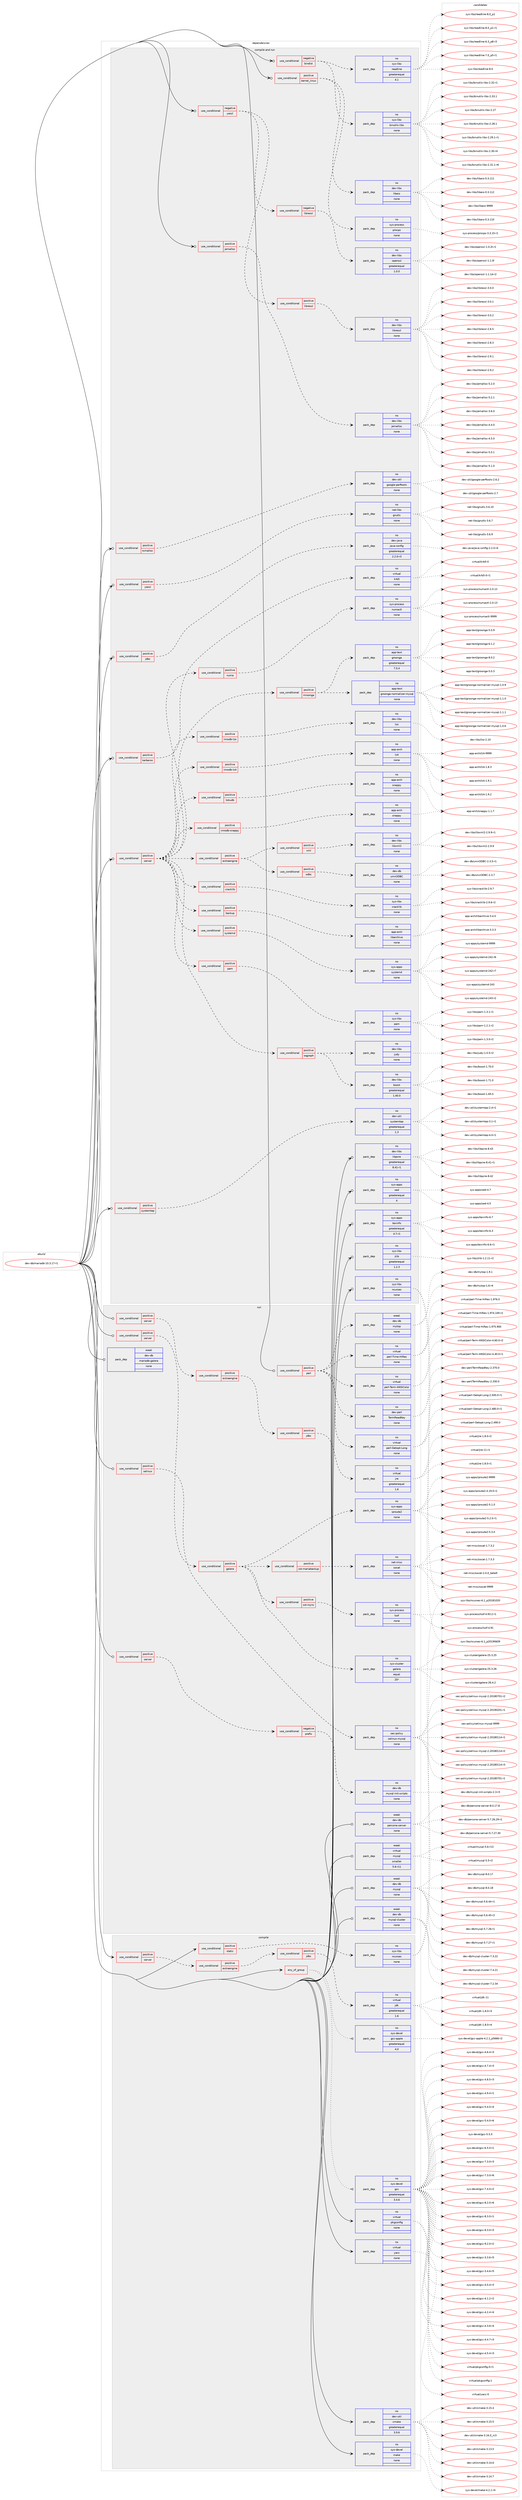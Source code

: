 digraph prolog {

# *************
# Graph options
# *************

newrank=true;
concentrate=true;
compound=true;
graph [rankdir=LR,fontname=Helvetica,fontsize=10,ranksep=1.5];#, ranksep=2.5, nodesep=0.2];
edge  [arrowhead=vee];
node  [fontname=Helvetica,fontsize=10];

# **********
# The ebuild
# **********

subgraph cluster_leftcol {
color=gray;
label=<<i>ebuild</i>>;
id [label="dev-db/mariadb-10.3.17-r1", color=red, width=4, href="../dev-db/mariadb-10.3.17-r1.svg"];
}

# ****************
# The dependencies
# ****************

subgraph cluster_midcol {
color=gray;
label=<<i>dependencies</i>>;
subgraph cluster_compile {
fillcolor="#eeeeee";
style=filled;
label=<<i>compile</i>>;
subgraph any9293 {
dependency518994 [label=<<TABLE BORDER="0" CELLBORDER="1" CELLSPACING="0" CELLPADDING="4"><TR><TD CELLPADDING="10">any_of_group</TD></TR></TABLE>>, shape=none, color=red];subgraph pack386495 {
dependency518995 [label=<<TABLE BORDER="0" CELLBORDER="1" CELLSPACING="0" CELLPADDING="4" WIDTH="220"><TR><TD ROWSPAN="6" CELLPADDING="30">pack_dep</TD></TR><TR><TD WIDTH="110">no</TD></TR><TR><TD>sys-devel</TD></TR><TR><TD>gcc</TD></TR><TR><TD>greaterequal</TD></TR><TR><TD>3.4.6</TD></TR></TABLE>>, shape=none, color=blue];
}
dependency518994:e -> dependency518995:w [weight=20,style="dotted",arrowhead="oinv"];
subgraph pack386496 {
dependency518996 [label=<<TABLE BORDER="0" CELLBORDER="1" CELLSPACING="0" CELLPADDING="4" WIDTH="220"><TR><TD ROWSPAN="6" CELLPADDING="30">pack_dep</TD></TR><TR><TD WIDTH="110">no</TD></TR><TR><TD>sys-devel</TD></TR><TR><TD>gcc-apple</TD></TR><TR><TD>greaterequal</TD></TR><TR><TD>4.0</TD></TR></TABLE>>, shape=none, color=blue];
}
dependency518994:e -> dependency518996:w [weight=20,style="dotted",arrowhead="oinv"];
}
id:e -> dependency518994:w [weight=20,style="solid",arrowhead="vee"];
subgraph cond122878 {
dependency518997 [label=<<TABLE BORDER="0" CELLBORDER="1" CELLSPACING="0" CELLPADDING="4"><TR><TD ROWSPAN="3" CELLPADDING="10">use_conditional</TD></TR><TR><TD>positive</TD></TR><TR><TD>server</TD></TR></TABLE>>, shape=none, color=red];
subgraph cond122879 {
dependency518998 [label=<<TABLE BORDER="0" CELLBORDER="1" CELLSPACING="0" CELLPADDING="4"><TR><TD ROWSPAN="3" CELLPADDING="10">use_conditional</TD></TR><TR><TD>positive</TD></TR><TR><TD>extraengine</TD></TR></TABLE>>, shape=none, color=red];
subgraph cond122880 {
dependency518999 [label=<<TABLE BORDER="0" CELLBORDER="1" CELLSPACING="0" CELLPADDING="4"><TR><TD ROWSPAN="3" CELLPADDING="10">use_conditional</TD></TR><TR><TD>positive</TD></TR><TR><TD>jdbc</TD></TR></TABLE>>, shape=none, color=red];
subgraph pack386497 {
dependency519000 [label=<<TABLE BORDER="0" CELLBORDER="1" CELLSPACING="0" CELLPADDING="4" WIDTH="220"><TR><TD ROWSPAN="6" CELLPADDING="30">pack_dep</TD></TR><TR><TD WIDTH="110">no</TD></TR><TR><TD>virtual</TD></TR><TR><TD>jdk</TD></TR><TR><TD>greaterequal</TD></TR><TR><TD>1.6</TD></TR></TABLE>>, shape=none, color=blue];
}
dependency518999:e -> dependency519000:w [weight=20,style="dashed",arrowhead="vee"];
}
dependency518998:e -> dependency518999:w [weight=20,style="dashed",arrowhead="vee"];
}
dependency518997:e -> dependency518998:w [weight=20,style="dashed",arrowhead="vee"];
}
id:e -> dependency518997:w [weight=20,style="solid",arrowhead="vee"];
subgraph cond122881 {
dependency519001 [label=<<TABLE BORDER="0" CELLBORDER="1" CELLSPACING="0" CELLPADDING="4"><TR><TD ROWSPAN="3" CELLPADDING="10">use_conditional</TD></TR><TR><TD>positive</TD></TR><TR><TD>static</TD></TR></TABLE>>, shape=none, color=red];
subgraph pack386498 {
dependency519002 [label=<<TABLE BORDER="0" CELLBORDER="1" CELLSPACING="0" CELLPADDING="4" WIDTH="220"><TR><TD ROWSPAN="6" CELLPADDING="30">pack_dep</TD></TR><TR><TD WIDTH="110">no</TD></TR><TR><TD>sys-libs</TD></TR><TR><TD>ncurses</TD></TR><TR><TD>none</TD></TR><TR><TD></TD></TR></TABLE>>, shape=none, color=blue];
}
dependency519001:e -> dependency519002:w [weight=20,style="dashed",arrowhead="vee"];
}
id:e -> dependency519001:w [weight=20,style="solid",arrowhead="vee"];
subgraph pack386499 {
dependency519003 [label=<<TABLE BORDER="0" CELLBORDER="1" CELLSPACING="0" CELLPADDING="4" WIDTH="220"><TR><TD ROWSPAN="6" CELLPADDING="30">pack_dep</TD></TR><TR><TD WIDTH="110">no</TD></TR><TR><TD>dev-util</TD></TR><TR><TD>cmake</TD></TR><TR><TD>greaterequal</TD></TR><TR><TD>3.9.6</TD></TR></TABLE>>, shape=none, color=blue];
}
id:e -> dependency519003:w [weight=20,style="solid",arrowhead="vee"];
subgraph pack386500 {
dependency519004 [label=<<TABLE BORDER="0" CELLBORDER="1" CELLSPACING="0" CELLPADDING="4" WIDTH="220"><TR><TD ROWSPAN="6" CELLPADDING="30">pack_dep</TD></TR><TR><TD WIDTH="110">no</TD></TR><TR><TD>sys-devel</TD></TR><TR><TD>make</TD></TR><TR><TD>none</TD></TR><TR><TD></TD></TR></TABLE>>, shape=none, color=blue];
}
id:e -> dependency519004:w [weight=20,style="solid",arrowhead="vee"];
subgraph pack386501 {
dependency519005 [label=<<TABLE BORDER="0" CELLBORDER="1" CELLSPACING="0" CELLPADDING="4" WIDTH="220"><TR><TD ROWSPAN="6" CELLPADDING="30">pack_dep</TD></TR><TR><TD WIDTH="110">no</TD></TR><TR><TD>virtual</TD></TR><TR><TD>pkgconfig</TD></TR><TR><TD>none</TD></TR><TR><TD></TD></TR></TABLE>>, shape=none, color=blue];
}
id:e -> dependency519005:w [weight=20,style="solid",arrowhead="vee"];
subgraph pack386502 {
dependency519006 [label=<<TABLE BORDER="0" CELLBORDER="1" CELLSPACING="0" CELLPADDING="4" WIDTH="220"><TR><TD ROWSPAN="6" CELLPADDING="30">pack_dep</TD></TR><TR><TD WIDTH="110">no</TD></TR><TR><TD>virtual</TD></TR><TR><TD>yacc</TD></TR><TR><TD>none</TD></TR><TR><TD></TD></TR></TABLE>>, shape=none, color=blue];
}
id:e -> dependency519006:w [weight=20,style="solid",arrowhead="vee"];
}
subgraph cluster_compileandrun {
fillcolor="#eeeeee";
style=filled;
label=<<i>compile and run</i>>;
subgraph cond122882 {
dependency519007 [label=<<TABLE BORDER="0" CELLBORDER="1" CELLSPACING="0" CELLPADDING="4"><TR><TD ROWSPAN="3" CELLPADDING="10">use_conditional</TD></TR><TR><TD>negative</TD></TR><TR><TD>bindist</TD></TR></TABLE>>, shape=none, color=red];
subgraph pack386503 {
dependency519008 [label=<<TABLE BORDER="0" CELLBORDER="1" CELLSPACING="0" CELLPADDING="4" WIDTH="220"><TR><TD ROWSPAN="6" CELLPADDING="30">pack_dep</TD></TR><TR><TD WIDTH="110">no</TD></TR><TR><TD>sys-libs</TD></TR><TR><TD>binutils-libs</TD></TR><TR><TD>none</TD></TR><TR><TD></TD></TR></TABLE>>, shape=none, color=blue];
}
dependency519007:e -> dependency519008:w [weight=20,style="dashed",arrowhead="vee"];
subgraph pack386504 {
dependency519009 [label=<<TABLE BORDER="0" CELLBORDER="1" CELLSPACING="0" CELLPADDING="4" WIDTH="220"><TR><TD ROWSPAN="6" CELLPADDING="30">pack_dep</TD></TR><TR><TD WIDTH="110">no</TD></TR><TR><TD>sys-libs</TD></TR><TR><TD>readline</TD></TR><TR><TD>greaterequal</TD></TR><TR><TD>4.1</TD></TR></TABLE>>, shape=none, color=blue];
}
dependency519007:e -> dependency519009:w [weight=20,style="dashed",arrowhead="vee"];
}
id:e -> dependency519007:w [weight=20,style="solid",arrowhead="odotvee"];
subgraph cond122883 {
dependency519010 [label=<<TABLE BORDER="0" CELLBORDER="1" CELLSPACING="0" CELLPADDING="4"><TR><TD ROWSPAN="3" CELLPADDING="10">use_conditional</TD></TR><TR><TD>negative</TD></TR><TR><TD>yassl</TD></TR></TABLE>>, shape=none, color=red];
subgraph cond122884 {
dependency519011 [label=<<TABLE BORDER="0" CELLBORDER="1" CELLSPACING="0" CELLPADDING="4"><TR><TD ROWSPAN="3" CELLPADDING="10">use_conditional</TD></TR><TR><TD>negative</TD></TR><TR><TD>libressl</TD></TR></TABLE>>, shape=none, color=red];
subgraph pack386505 {
dependency519012 [label=<<TABLE BORDER="0" CELLBORDER="1" CELLSPACING="0" CELLPADDING="4" WIDTH="220"><TR><TD ROWSPAN="6" CELLPADDING="30">pack_dep</TD></TR><TR><TD WIDTH="110">no</TD></TR><TR><TD>dev-libs</TD></TR><TR><TD>openssl</TD></TR><TR><TD>greaterequal</TD></TR><TR><TD>1.0.0</TD></TR></TABLE>>, shape=none, color=blue];
}
dependency519011:e -> dependency519012:w [weight=20,style="dashed",arrowhead="vee"];
}
dependency519010:e -> dependency519011:w [weight=20,style="dashed",arrowhead="vee"];
subgraph cond122885 {
dependency519013 [label=<<TABLE BORDER="0" CELLBORDER="1" CELLSPACING="0" CELLPADDING="4"><TR><TD ROWSPAN="3" CELLPADDING="10">use_conditional</TD></TR><TR><TD>positive</TD></TR><TR><TD>libressl</TD></TR></TABLE>>, shape=none, color=red];
subgraph pack386506 {
dependency519014 [label=<<TABLE BORDER="0" CELLBORDER="1" CELLSPACING="0" CELLPADDING="4" WIDTH="220"><TR><TD ROWSPAN="6" CELLPADDING="30">pack_dep</TD></TR><TR><TD WIDTH="110">no</TD></TR><TR><TD>dev-libs</TD></TR><TR><TD>libressl</TD></TR><TR><TD>none</TD></TR><TR><TD></TD></TR></TABLE>>, shape=none, color=blue];
}
dependency519013:e -> dependency519014:w [weight=20,style="dashed",arrowhead="vee"];
}
dependency519010:e -> dependency519013:w [weight=20,style="dashed",arrowhead="vee"];
}
id:e -> dependency519010:w [weight=20,style="solid",arrowhead="odotvee"];
subgraph cond122886 {
dependency519015 [label=<<TABLE BORDER="0" CELLBORDER="1" CELLSPACING="0" CELLPADDING="4"><TR><TD ROWSPAN="3" CELLPADDING="10">use_conditional</TD></TR><TR><TD>positive</TD></TR><TR><TD>jdbc</TD></TR></TABLE>>, shape=none, color=red];
subgraph pack386507 {
dependency519016 [label=<<TABLE BORDER="0" CELLBORDER="1" CELLSPACING="0" CELLPADDING="4" WIDTH="220"><TR><TD ROWSPAN="6" CELLPADDING="30">pack_dep</TD></TR><TR><TD WIDTH="110">no</TD></TR><TR><TD>dev-java</TD></TR><TR><TD>java-config</TD></TR><TR><TD>greaterequal</TD></TR><TR><TD>2.2.0-r3</TD></TR></TABLE>>, shape=none, color=blue];
}
dependency519015:e -> dependency519016:w [weight=20,style="dashed",arrowhead="vee"];
}
id:e -> dependency519015:w [weight=20,style="solid",arrowhead="odotvee"];
subgraph cond122887 {
dependency519017 [label=<<TABLE BORDER="0" CELLBORDER="1" CELLSPACING="0" CELLPADDING="4"><TR><TD ROWSPAN="3" CELLPADDING="10">use_conditional</TD></TR><TR><TD>positive</TD></TR><TR><TD>jemalloc</TD></TR></TABLE>>, shape=none, color=red];
subgraph pack386508 {
dependency519018 [label=<<TABLE BORDER="0" CELLBORDER="1" CELLSPACING="0" CELLPADDING="4" WIDTH="220"><TR><TD ROWSPAN="6" CELLPADDING="30">pack_dep</TD></TR><TR><TD WIDTH="110">no</TD></TR><TR><TD>dev-libs</TD></TR><TR><TD>jemalloc</TD></TR><TR><TD>none</TD></TR><TR><TD></TD></TR></TABLE>>, shape=none, color=blue];
}
dependency519017:e -> dependency519018:w [weight=20,style="dashed",arrowhead="vee"];
}
id:e -> dependency519017:w [weight=20,style="solid",arrowhead="odotvee"];
subgraph cond122888 {
dependency519019 [label=<<TABLE BORDER="0" CELLBORDER="1" CELLSPACING="0" CELLPADDING="4"><TR><TD ROWSPAN="3" CELLPADDING="10">use_conditional</TD></TR><TR><TD>positive</TD></TR><TR><TD>kerberos</TD></TR></TABLE>>, shape=none, color=red];
subgraph pack386509 {
dependency519020 [label=<<TABLE BORDER="0" CELLBORDER="1" CELLSPACING="0" CELLPADDING="4" WIDTH="220"><TR><TD ROWSPAN="6" CELLPADDING="30">pack_dep</TD></TR><TR><TD WIDTH="110">no</TD></TR><TR><TD>virtual</TD></TR><TR><TD>krb5</TD></TR><TR><TD>none</TD></TR><TR><TD></TD></TR></TABLE>>, shape=none, color=blue];
}
dependency519019:e -> dependency519020:w [weight=20,style="dashed",arrowhead="vee"];
}
id:e -> dependency519019:w [weight=20,style="solid",arrowhead="odotvee"];
subgraph cond122889 {
dependency519021 [label=<<TABLE BORDER="0" CELLBORDER="1" CELLSPACING="0" CELLPADDING="4"><TR><TD ROWSPAN="3" CELLPADDING="10">use_conditional</TD></TR><TR><TD>positive</TD></TR><TR><TD>kernel_linux</TD></TR></TABLE>>, shape=none, color=red];
subgraph pack386510 {
dependency519022 [label=<<TABLE BORDER="0" CELLBORDER="1" CELLSPACING="0" CELLPADDING="4" WIDTH="220"><TR><TD ROWSPAN="6" CELLPADDING="30">pack_dep</TD></TR><TR><TD WIDTH="110">no</TD></TR><TR><TD>sys-process</TD></TR><TR><TD>procps</TD></TR><TR><TD>none</TD></TR><TR><TD></TD></TR></TABLE>>, shape=none, color=blue];
}
dependency519021:e -> dependency519022:w [weight=20,style="dashed",arrowhead="vee"];
subgraph pack386511 {
dependency519023 [label=<<TABLE BORDER="0" CELLBORDER="1" CELLSPACING="0" CELLPADDING="4" WIDTH="220"><TR><TD ROWSPAN="6" CELLPADDING="30">pack_dep</TD></TR><TR><TD WIDTH="110">no</TD></TR><TR><TD>dev-libs</TD></TR><TR><TD>libaio</TD></TR><TR><TD>none</TD></TR><TR><TD></TD></TR></TABLE>>, shape=none, color=blue];
}
dependency519021:e -> dependency519023:w [weight=20,style="dashed",arrowhead="vee"];
}
id:e -> dependency519021:w [weight=20,style="solid",arrowhead="odotvee"];
subgraph cond122890 {
dependency519024 [label=<<TABLE BORDER="0" CELLBORDER="1" CELLSPACING="0" CELLPADDING="4"><TR><TD ROWSPAN="3" CELLPADDING="10">use_conditional</TD></TR><TR><TD>positive</TD></TR><TR><TD>server</TD></TR></TABLE>>, shape=none, color=red];
subgraph cond122891 {
dependency519025 [label=<<TABLE BORDER="0" CELLBORDER="1" CELLSPACING="0" CELLPADDING="4"><TR><TD ROWSPAN="3" CELLPADDING="10">use_conditional</TD></TR><TR><TD>positive</TD></TR><TR><TD>backup</TD></TR></TABLE>>, shape=none, color=red];
subgraph pack386512 {
dependency519026 [label=<<TABLE BORDER="0" CELLBORDER="1" CELLSPACING="0" CELLPADDING="4" WIDTH="220"><TR><TD ROWSPAN="6" CELLPADDING="30">pack_dep</TD></TR><TR><TD WIDTH="110">no</TD></TR><TR><TD>app-arch</TD></TR><TR><TD>libarchive</TD></TR><TR><TD>none</TD></TR><TR><TD></TD></TR></TABLE>>, shape=none, color=blue];
}
dependency519025:e -> dependency519026:w [weight=20,style="dashed",arrowhead="vee"];
}
dependency519024:e -> dependency519025:w [weight=20,style="dashed",arrowhead="vee"];
subgraph cond122892 {
dependency519027 [label=<<TABLE BORDER="0" CELLBORDER="1" CELLSPACING="0" CELLPADDING="4"><TR><TD ROWSPAN="3" CELLPADDING="10">use_conditional</TD></TR><TR><TD>positive</TD></TR><TR><TD>cracklib</TD></TR></TABLE>>, shape=none, color=red];
subgraph pack386513 {
dependency519028 [label=<<TABLE BORDER="0" CELLBORDER="1" CELLSPACING="0" CELLPADDING="4" WIDTH="220"><TR><TD ROWSPAN="6" CELLPADDING="30">pack_dep</TD></TR><TR><TD WIDTH="110">no</TD></TR><TR><TD>sys-libs</TD></TR><TR><TD>cracklib</TD></TR><TR><TD>none</TD></TR><TR><TD></TD></TR></TABLE>>, shape=none, color=blue];
}
dependency519027:e -> dependency519028:w [weight=20,style="dashed",arrowhead="vee"];
}
dependency519024:e -> dependency519027:w [weight=20,style="dashed",arrowhead="vee"];
subgraph cond122893 {
dependency519029 [label=<<TABLE BORDER="0" CELLBORDER="1" CELLSPACING="0" CELLPADDING="4"><TR><TD ROWSPAN="3" CELLPADDING="10">use_conditional</TD></TR><TR><TD>positive</TD></TR><TR><TD>extraengine</TD></TR></TABLE>>, shape=none, color=red];
subgraph cond122894 {
dependency519030 [label=<<TABLE BORDER="0" CELLBORDER="1" CELLSPACING="0" CELLPADDING="4"><TR><TD ROWSPAN="3" CELLPADDING="10">use_conditional</TD></TR><TR><TD>positive</TD></TR><TR><TD>odbc</TD></TR></TABLE>>, shape=none, color=red];
subgraph pack386514 {
dependency519031 [label=<<TABLE BORDER="0" CELLBORDER="1" CELLSPACING="0" CELLPADDING="4" WIDTH="220"><TR><TD ROWSPAN="6" CELLPADDING="30">pack_dep</TD></TR><TR><TD WIDTH="110">no</TD></TR><TR><TD>dev-db</TD></TR><TR><TD>unixODBC</TD></TR><TR><TD>none</TD></TR><TR><TD></TD></TR></TABLE>>, shape=none, color=blue];
}
dependency519030:e -> dependency519031:w [weight=20,style="dashed",arrowhead="vee"];
}
dependency519029:e -> dependency519030:w [weight=20,style="dashed",arrowhead="vee"];
subgraph cond122895 {
dependency519032 [label=<<TABLE BORDER="0" CELLBORDER="1" CELLSPACING="0" CELLPADDING="4"><TR><TD ROWSPAN="3" CELLPADDING="10">use_conditional</TD></TR><TR><TD>positive</TD></TR><TR><TD>xml</TD></TR></TABLE>>, shape=none, color=red];
subgraph pack386515 {
dependency519033 [label=<<TABLE BORDER="0" CELLBORDER="1" CELLSPACING="0" CELLPADDING="4" WIDTH="220"><TR><TD ROWSPAN="6" CELLPADDING="30">pack_dep</TD></TR><TR><TD WIDTH="110">no</TD></TR><TR><TD>dev-libs</TD></TR><TR><TD>libxml2</TD></TR><TR><TD>none</TD></TR><TR><TD></TD></TR></TABLE>>, shape=none, color=blue];
}
dependency519032:e -> dependency519033:w [weight=20,style="dashed",arrowhead="vee"];
}
dependency519029:e -> dependency519032:w [weight=20,style="dashed",arrowhead="vee"];
}
dependency519024:e -> dependency519029:w [weight=20,style="dashed",arrowhead="vee"];
subgraph cond122896 {
dependency519034 [label=<<TABLE BORDER="0" CELLBORDER="1" CELLSPACING="0" CELLPADDING="4"><TR><TD ROWSPAN="3" CELLPADDING="10">use_conditional</TD></TR><TR><TD>positive</TD></TR><TR><TD>innodb-lz4</TD></TR></TABLE>>, shape=none, color=red];
subgraph pack386516 {
dependency519035 [label=<<TABLE BORDER="0" CELLBORDER="1" CELLSPACING="0" CELLPADDING="4" WIDTH="220"><TR><TD ROWSPAN="6" CELLPADDING="30">pack_dep</TD></TR><TR><TD WIDTH="110">no</TD></TR><TR><TD>app-arch</TD></TR><TR><TD>lz4</TD></TR><TR><TD>none</TD></TR><TR><TD></TD></TR></TABLE>>, shape=none, color=blue];
}
dependency519034:e -> dependency519035:w [weight=20,style="dashed",arrowhead="vee"];
}
dependency519024:e -> dependency519034:w [weight=20,style="dashed",arrowhead="vee"];
subgraph cond122897 {
dependency519036 [label=<<TABLE BORDER="0" CELLBORDER="1" CELLSPACING="0" CELLPADDING="4"><TR><TD ROWSPAN="3" CELLPADDING="10">use_conditional</TD></TR><TR><TD>positive</TD></TR><TR><TD>innodb-lzo</TD></TR></TABLE>>, shape=none, color=red];
subgraph pack386517 {
dependency519037 [label=<<TABLE BORDER="0" CELLBORDER="1" CELLSPACING="0" CELLPADDING="4" WIDTH="220"><TR><TD ROWSPAN="6" CELLPADDING="30">pack_dep</TD></TR><TR><TD WIDTH="110">no</TD></TR><TR><TD>dev-libs</TD></TR><TR><TD>lzo</TD></TR><TR><TD>none</TD></TR><TR><TD></TD></TR></TABLE>>, shape=none, color=blue];
}
dependency519036:e -> dependency519037:w [weight=20,style="dashed",arrowhead="vee"];
}
dependency519024:e -> dependency519036:w [weight=20,style="dashed",arrowhead="vee"];
subgraph cond122898 {
dependency519038 [label=<<TABLE BORDER="0" CELLBORDER="1" CELLSPACING="0" CELLPADDING="4"><TR><TD ROWSPAN="3" CELLPADDING="10">use_conditional</TD></TR><TR><TD>positive</TD></TR><TR><TD>innodb-snappy</TD></TR></TABLE>>, shape=none, color=red];
subgraph pack386518 {
dependency519039 [label=<<TABLE BORDER="0" CELLBORDER="1" CELLSPACING="0" CELLPADDING="4" WIDTH="220"><TR><TD ROWSPAN="6" CELLPADDING="30">pack_dep</TD></TR><TR><TD WIDTH="110">no</TD></TR><TR><TD>app-arch</TD></TR><TR><TD>snappy</TD></TR><TR><TD>none</TD></TR><TR><TD></TD></TR></TABLE>>, shape=none, color=blue];
}
dependency519038:e -> dependency519039:w [weight=20,style="dashed",arrowhead="vee"];
}
dependency519024:e -> dependency519038:w [weight=20,style="dashed",arrowhead="vee"];
subgraph cond122899 {
dependency519040 [label=<<TABLE BORDER="0" CELLBORDER="1" CELLSPACING="0" CELLPADDING="4"><TR><TD ROWSPAN="3" CELLPADDING="10">use_conditional</TD></TR><TR><TD>positive</TD></TR><TR><TD>mroonga</TD></TR></TABLE>>, shape=none, color=red];
subgraph pack386519 {
dependency519041 [label=<<TABLE BORDER="0" CELLBORDER="1" CELLSPACING="0" CELLPADDING="4" WIDTH="220"><TR><TD ROWSPAN="6" CELLPADDING="30">pack_dep</TD></TR><TR><TD WIDTH="110">no</TD></TR><TR><TD>app-text</TD></TR><TR><TD>groonga-normalizer-mysql</TD></TR><TR><TD>none</TD></TR><TR><TD></TD></TR></TABLE>>, shape=none, color=blue];
}
dependency519040:e -> dependency519041:w [weight=20,style="dashed",arrowhead="vee"];
subgraph pack386520 {
dependency519042 [label=<<TABLE BORDER="0" CELLBORDER="1" CELLSPACING="0" CELLPADDING="4" WIDTH="220"><TR><TD ROWSPAN="6" CELLPADDING="30">pack_dep</TD></TR><TR><TD WIDTH="110">no</TD></TR><TR><TD>app-text</TD></TR><TR><TD>groonga</TD></TR><TR><TD>greaterequal</TD></TR><TR><TD>7.0.4</TD></TR></TABLE>>, shape=none, color=blue];
}
dependency519040:e -> dependency519042:w [weight=20,style="dashed",arrowhead="vee"];
}
dependency519024:e -> dependency519040:w [weight=20,style="dashed",arrowhead="vee"];
subgraph cond122900 {
dependency519043 [label=<<TABLE BORDER="0" CELLBORDER="1" CELLSPACING="0" CELLPADDING="4"><TR><TD ROWSPAN="3" CELLPADDING="10">use_conditional</TD></TR><TR><TD>positive</TD></TR><TR><TD>numa</TD></TR></TABLE>>, shape=none, color=red];
subgraph pack386521 {
dependency519044 [label=<<TABLE BORDER="0" CELLBORDER="1" CELLSPACING="0" CELLPADDING="4" WIDTH="220"><TR><TD ROWSPAN="6" CELLPADDING="30">pack_dep</TD></TR><TR><TD WIDTH="110">no</TD></TR><TR><TD>sys-process</TD></TR><TR><TD>numactl</TD></TR><TR><TD>none</TD></TR><TR><TD></TD></TR></TABLE>>, shape=none, color=blue];
}
dependency519043:e -> dependency519044:w [weight=20,style="dashed",arrowhead="vee"];
}
dependency519024:e -> dependency519043:w [weight=20,style="dashed",arrowhead="vee"];
subgraph cond122901 {
dependency519045 [label=<<TABLE BORDER="0" CELLBORDER="1" CELLSPACING="0" CELLPADDING="4"><TR><TD ROWSPAN="3" CELLPADDING="10">use_conditional</TD></TR><TR><TD>positive</TD></TR><TR><TD>oqgraph</TD></TR></TABLE>>, shape=none, color=red];
subgraph pack386522 {
dependency519046 [label=<<TABLE BORDER="0" CELLBORDER="1" CELLSPACING="0" CELLPADDING="4" WIDTH="220"><TR><TD ROWSPAN="6" CELLPADDING="30">pack_dep</TD></TR><TR><TD WIDTH="110">no</TD></TR><TR><TD>dev-libs</TD></TR><TR><TD>boost</TD></TR><TR><TD>greaterequal</TD></TR><TR><TD>1.40.0</TD></TR></TABLE>>, shape=none, color=blue];
}
dependency519045:e -> dependency519046:w [weight=20,style="dashed",arrowhead="vee"];
subgraph pack386523 {
dependency519047 [label=<<TABLE BORDER="0" CELLBORDER="1" CELLSPACING="0" CELLPADDING="4" WIDTH="220"><TR><TD ROWSPAN="6" CELLPADDING="30">pack_dep</TD></TR><TR><TD WIDTH="110">no</TD></TR><TR><TD>dev-libs</TD></TR><TR><TD>judy</TD></TR><TR><TD>none</TD></TR><TR><TD></TD></TR></TABLE>>, shape=none, color=blue];
}
dependency519045:e -> dependency519047:w [weight=20,style="dashed",arrowhead="vee"];
}
dependency519024:e -> dependency519045:w [weight=20,style="dashed",arrowhead="vee"];
subgraph cond122902 {
dependency519048 [label=<<TABLE BORDER="0" CELLBORDER="1" CELLSPACING="0" CELLPADDING="4"><TR><TD ROWSPAN="3" CELLPADDING="10">use_conditional</TD></TR><TR><TD>positive</TD></TR><TR><TD>pam</TD></TR></TABLE>>, shape=none, color=red];
subgraph pack386524 {
dependency519049 [label=<<TABLE BORDER="0" CELLBORDER="1" CELLSPACING="0" CELLPADDING="4" WIDTH="220"><TR><TD ROWSPAN="6" CELLPADDING="30">pack_dep</TD></TR><TR><TD WIDTH="110">no</TD></TR><TR><TD>sys-libs</TD></TR><TR><TD>pam</TD></TR><TR><TD>none</TD></TR><TR><TD></TD></TR></TABLE>>, shape=none, color=blue];
}
dependency519048:e -> dependency519049:w [weight=20,style="dashed",arrowhead="vee"];
}
dependency519024:e -> dependency519048:w [weight=20,style="dashed",arrowhead="vee"];
subgraph cond122903 {
dependency519050 [label=<<TABLE BORDER="0" CELLBORDER="1" CELLSPACING="0" CELLPADDING="4"><TR><TD ROWSPAN="3" CELLPADDING="10">use_conditional</TD></TR><TR><TD>positive</TD></TR><TR><TD>systemd</TD></TR></TABLE>>, shape=none, color=red];
subgraph pack386525 {
dependency519051 [label=<<TABLE BORDER="0" CELLBORDER="1" CELLSPACING="0" CELLPADDING="4" WIDTH="220"><TR><TD ROWSPAN="6" CELLPADDING="30">pack_dep</TD></TR><TR><TD WIDTH="110">no</TD></TR><TR><TD>sys-apps</TD></TR><TR><TD>systemd</TD></TR><TR><TD>none</TD></TR><TR><TD></TD></TR></TABLE>>, shape=none, color=blue];
}
dependency519050:e -> dependency519051:w [weight=20,style="dashed",arrowhead="vee"];
}
dependency519024:e -> dependency519050:w [weight=20,style="dashed",arrowhead="vee"];
subgraph cond122904 {
dependency519052 [label=<<TABLE BORDER="0" CELLBORDER="1" CELLSPACING="0" CELLPADDING="4"><TR><TD ROWSPAN="3" CELLPADDING="10">use_conditional</TD></TR><TR><TD>positive</TD></TR><TR><TD>tokudb</TD></TR></TABLE>>, shape=none, color=red];
subgraph pack386526 {
dependency519053 [label=<<TABLE BORDER="0" CELLBORDER="1" CELLSPACING="0" CELLPADDING="4" WIDTH="220"><TR><TD ROWSPAN="6" CELLPADDING="30">pack_dep</TD></TR><TR><TD WIDTH="110">no</TD></TR><TR><TD>app-arch</TD></TR><TR><TD>snappy</TD></TR><TR><TD>none</TD></TR><TR><TD></TD></TR></TABLE>>, shape=none, color=blue];
}
dependency519052:e -> dependency519053:w [weight=20,style="dashed",arrowhead="vee"];
}
dependency519024:e -> dependency519052:w [weight=20,style="dashed",arrowhead="vee"];
}
id:e -> dependency519024:w [weight=20,style="solid",arrowhead="odotvee"];
subgraph cond122905 {
dependency519054 [label=<<TABLE BORDER="0" CELLBORDER="1" CELLSPACING="0" CELLPADDING="4"><TR><TD ROWSPAN="3" CELLPADDING="10">use_conditional</TD></TR><TR><TD>positive</TD></TR><TR><TD>systemtap</TD></TR></TABLE>>, shape=none, color=red];
subgraph pack386527 {
dependency519055 [label=<<TABLE BORDER="0" CELLBORDER="1" CELLSPACING="0" CELLPADDING="4" WIDTH="220"><TR><TD ROWSPAN="6" CELLPADDING="30">pack_dep</TD></TR><TR><TD WIDTH="110">no</TD></TR><TR><TD>dev-util</TD></TR><TR><TD>systemtap</TD></TR><TR><TD>greaterequal</TD></TR><TR><TD>1.3</TD></TR></TABLE>>, shape=none, color=blue];
}
dependency519054:e -> dependency519055:w [weight=20,style="dashed",arrowhead="vee"];
}
id:e -> dependency519054:w [weight=20,style="solid",arrowhead="odotvee"];
subgraph cond122906 {
dependency519056 [label=<<TABLE BORDER="0" CELLBORDER="1" CELLSPACING="0" CELLPADDING="4"><TR><TD ROWSPAN="3" CELLPADDING="10">use_conditional</TD></TR><TR><TD>positive</TD></TR><TR><TD>tcmalloc</TD></TR></TABLE>>, shape=none, color=red];
subgraph pack386528 {
dependency519057 [label=<<TABLE BORDER="0" CELLBORDER="1" CELLSPACING="0" CELLPADDING="4" WIDTH="220"><TR><TD ROWSPAN="6" CELLPADDING="30">pack_dep</TD></TR><TR><TD WIDTH="110">no</TD></TR><TR><TD>dev-util</TD></TR><TR><TD>google-perftools</TD></TR><TR><TD>none</TD></TR><TR><TD></TD></TR></TABLE>>, shape=none, color=blue];
}
dependency519056:e -> dependency519057:w [weight=20,style="dashed",arrowhead="vee"];
}
id:e -> dependency519056:w [weight=20,style="solid",arrowhead="odotvee"];
subgraph cond122907 {
dependency519058 [label=<<TABLE BORDER="0" CELLBORDER="1" CELLSPACING="0" CELLPADDING="4"><TR><TD ROWSPAN="3" CELLPADDING="10">use_conditional</TD></TR><TR><TD>positive</TD></TR><TR><TD>yassl</TD></TR></TABLE>>, shape=none, color=red];
subgraph pack386529 {
dependency519059 [label=<<TABLE BORDER="0" CELLBORDER="1" CELLSPACING="0" CELLPADDING="4" WIDTH="220"><TR><TD ROWSPAN="6" CELLPADDING="30">pack_dep</TD></TR><TR><TD WIDTH="110">no</TD></TR><TR><TD>net-libs</TD></TR><TR><TD>gnutls</TD></TR><TR><TD>none</TD></TR><TR><TD></TD></TR></TABLE>>, shape=none, color=blue];
}
dependency519058:e -> dependency519059:w [weight=20,style="dashed",arrowhead="vee"];
}
id:e -> dependency519058:w [weight=20,style="solid",arrowhead="odotvee"];
subgraph pack386530 {
dependency519060 [label=<<TABLE BORDER="0" CELLBORDER="1" CELLSPACING="0" CELLPADDING="4" WIDTH="220"><TR><TD ROWSPAN="6" CELLPADDING="30">pack_dep</TD></TR><TR><TD WIDTH="110">no</TD></TR><TR><TD>dev-libs</TD></TR><TR><TD>libpcre</TD></TR><TR><TD>greaterequal</TD></TR><TR><TD>8.41-r1</TD></TR></TABLE>>, shape=none, color=blue];
}
id:e -> dependency519060:w [weight=20,style="solid",arrowhead="odotvee"];
subgraph pack386531 {
dependency519061 [label=<<TABLE BORDER="0" CELLBORDER="1" CELLSPACING="0" CELLPADDING="4" WIDTH="220"><TR><TD ROWSPAN="6" CELLPADDING="30">pack_dep</TD></TR><TR><TD WIDTH="110">no</TD></TR><TR><TD>sys-apps</TD></TR><TR><TD>sed</TD></TR><TR><TD>greaterequal</TD></TR><TR><TD>4</TD></TR></TABLE>>, shape=none, color=blue];
}
id:e -> dependency519061:w [weight=20,style="solid",arrowhead="odotvee"];
subgraph pack386532 {
dependency519062 [label=<<TABLE BORDER="0" CELLBORDER="1" CELLSPACING="0" CELLPADDING="4" WIDTH="220"><TR><TD ROWSPAN="6" CELLPADDING="30">pack_dep</TD></TR><TR><TD WIDTH="110">no</TD></TR><TR><TD>sys-apps</TD></TR><TR><TD>texinfo</TD></TR><TR><TD>greaterequal</TD></TR><TR><TD>4.7-r1</TD></TR></TABLE>>, shape=none, color=blue];
}
id:e -> dependency519062:w [weight=20,style="solid",arrowhead="odotvee"];
subgraph pack386533 {
dependency519063 [label=<<TABLE BORDER="0" CELLBORDER="1" CELLSPACING="0" CELLPADDING="4" WIDTH="220"><TR><TD ROWSPAN="6" CELLPADDING="30">pack_dep</TD></TR><TR><TD WIDTH="110">no</TD></TR><TR><TD>sys-libs</TD></TR><TR><TD>ncurses</TD></TR><TR><TD>none</TD></TR><TR><TD></TD></TR></TABLE>>, shape=none, color=blue];
}
id:e -> dependency519063:w [weight=20,style="solid",arrowhead="odotvee"];
subgraph pack386534 {
dependency519064 [label=<<TABLE BORDER="0" CELLBORDER="1" CELLSPACING="0" CELLPADDING="4" WIDTH="220"><TR><TD ROWSPAN="6" CELLPADDING="30">pack_dep</TD></TR><TR><TD WIDTH="110">no</TD></TR><TR><TD>sys-libs</TD></TR><TR><TD>zlib</TD></TR><TR><TD>greaterequal</TD></TR><TR><TD>1.2.3</TD></TR></TABLE>>, shape=none, color=blue];
}
id:e -> dependency519064:w [weight=20,style="solid",arrowhead="odotvee"];
}
subgraph cluster_run {
fillcolor="#eeeeee";
style=filled;
label=<<i>run</i>>;
subgraph cond122908 {
dependency519065 [label=<<TABLE BORDER="0" CELLBORDER="1" CELLSPACING="0" CELLPADDING="4"><TR><TD ROWSPAN="3" CELLPADDING="10">use_conditional</TD></TR><TR><TD>positive</TD></TR><TR><TD>perl</TD></TR></TABLE>>, shape=none, color=red];
subgraph pack386535 {
dependency519066 [label=<<TABLE BORDER="0" CELLBORDER="1" CELLSPACING="0" CELLPADDING="4" WIDTH="220"><TR><TD ROWSPAN="6" CELLPADDING="30">pack_dep</TD></TR><TR><TD WIDTH="110">weak</TD></TR><TR><TD>dev-db</TD></TR><TR><TD>mytop</TD></TR><TR><TD>none</TD></TR><TR><TD></TD></TR></TABLE>>, shape=none, color=blue];
}
dependency519065:e -> dependency519066:w [weight=20,style="dashed",arrowhead="vee"];
subgraph pack386536 {
dependency519067 [label=<<TABLE BORDER="0" CELLBORDER="1" CELLSPACING="0" CELLPADDING="4" WIDTH="220"><TR><TD ROWSPAN="6" CELLPADDING="30">pack_dep</TD></TR><TR><TD WIDTH="110">no</TD></TR><TR><TD>virtual</TD></TR><TR><TD>perl-Getopt-Long</TD></TR><TR><TD>none</TD></TR><TR><TD></TD></TR></TABLE>>, shape=none, color=blue];
}
dependency519065:e -> dependency519067:w [weight=20,style="dashed",arrowhead="vee"];
subgraph pack386537 {
dependency519068 [label=<<TABLE BORDER="0" CELLBORDER="1" CELLSPACING="0" CELLPADDING="4" WIDTH="220"><TR><TD ROWSPAN="6" CELLPADDING="30">pack_dep</TD></TR><TR><TD WIDTH="110">no</TD></TR><TR><TD>dev-perl</TD></TR><TR><TD>TermReadKey</TD></TR><TR><TD>none</TD></TR><TR><TD></TD></TR></TABLE>>, shape=none, color=blue];
}
dependency519065:e -> dependency519068:w [weight=20,style="dashed",arrowhead="vee"];
subgraph pack386538 {
dependency519069 [label=<<TABLE BORDER="0" CELLBORDER="1" CELLSPACING="0" CELLPADDING="4" WIDTH="220"><TR><TD ROWSPAN="6" CELLPADDING="30">pack_dep</TD></TR><TR><TD WIDTH="110">no</TD></TR><TR><TD>virtual</TD></TR><TR><TD>perl-Term-ANSIColor</TD></TR><TR><TD>none</TD></TR><TR><TD></TD></TR></TABLE>>, shape=none, color=blue];
}
dependency519065:e -> dependency519069:w [weight=20,style="dashed",arrowhead="vee"];
subgraph pack386539 {
dependency519070 [label=<<TABLE BORDER="0" CELLBORDER="1" CELLSPACING="0" CELLPADDING="4" WIDTH="220"><TR><TD ROWSPAN="6" CELLPADDING="30">pack_dep</TD></TR><TR><TD WIDTH="110">no</TD></TR><TR><TD>virtual</TD></TR><TR><TD>perl-Time-HiRes</TD></TR><TR><TD>none</TD></TR><TR><TD></TD></TR></TABLE>>, shape=none, color=blue];
}
dependency519065:e -> dependency519070:w [weight=20,style="dashed",arrowhead="vee"];
}
id:e -> dependency519065:w [weight=20,style="solid",arrowhead="odot"];
subgraph cond122909 {
dependency519071 [label=<<TABLE BORDER="0" CELLBORDER="1" CELLSPACING="0" CELLPADDING="4"><TR><TD ROWSPAN="3" CELLPADDING="10">use_conditional</TD></TR><TR><TD>positive</TD></TR><TR><TD>selinux</TD></TR></TABLE>>, shape=none, color=red];
subgraph pack386540 {
dependency519072 [label=<<TABLE BORDER="0" CELLBORDER="1" CELLSPACING="0" CELLPADDING="4" WIDTH="220"><TR><TD ROWSPAN="6" CELLPADDING="30">pack_dep</TD></TR><TR><TD WIDTH="110">no</TD></TR><TR><TD>sec-policy</TD></TR><TR><TD>selinux-mysql</TD></TR><TR><TD>none</TD></TR><TR><TD></TD></TR></TABLE>>, shape=none, color=blue];
}
dependency519071:e -> dependency519072:w [weight=20,style="dashed",arrowhead="vee"];
}
id:e -> dependency519071:w [weight=20,style="solid",arrowhead="odot"];
subgraph cond122910 {
dependency519073 [label=<<TABLE BORDER="0" CELLBORDER="1" CELLSPACING="0" CELLPADDING="4"><TR><TD ROWSPAN="3" CELLPADDING="10">use_conditional</TD></TR><TR><TD>positive</TD></TR><TR><TD>server</TD></TR></TABLE>>, shape=none, color=red];
subgraph cond122911 {
dependency519074 [label=<<TABLE BORDER="0" CELLBORDER="1" CELLSPACING="0" CELLPADDING="4"><TR><TD ROWSPAN="3" CELLPADDING="10">use_conditional</TD></TR><TR><TD>negative</TD></TR><TR><TD>prefix</TD></TR></TABLE>>, shape=none, color=red];
subgraph pack386541 {
dependency519075 [label=<<TABLE BORDER="0" CELLBORDER="1" CELLSPACING="0" CELLPADDING="4" WIDTH="220"><TR><TD ROWSPAN="6" CELLPADDING="30">pack_dep</TD></TR><TR><TD WIDTH="110">no</TD></TR><TR><TD>dev-db</TD></TR><TR><TD>mysql-init-scripts</TD></TR><TR><TD>none</TD></TR><TR><TD></TD></TR></TABLE>>, shape=none, color=blue];
}
dependency519074:e -> dependency519075:w [weight=20,style="dashed",arrowhead="vee"];
}
dependency519073:e -> dependency519074:w [weight=20,style="dashed",arrowhead="vee"];
}
id:e -> dependency519073:w [weight=20,style="solid",arrowhead="odot"];
subgraph cond122912 {
dependency519076 [label=<<TABLE BORDER="0" CELLBORDER="1" CELLSPACING="0" CELLPADDING="4"><TR><TD ROWSPAN="3" CELLPADDING="10">use_conditional</TD></TR><TR><TD>positive</TD></TR><TR><TD>server</TD></TR></TABLE>>, shape=none, color=red];
subgraph cond122913 {
dependency519077 [label=<<TABLE BORDER="0" CELLBORDER="1" CELLSPACING="0" CELLPADDING="4"><TR><TD ROWSPAN="3" CELLPADDING="10">use_conditional</TD></TR><TR><TD>positive</TD></TR><TR><TD>extraengine</TD></TR></TABLE>>, shape=none, color=red];
subgraph cond122914 {
dependency519078 [label=<<TABLE BORDER="0" CELLBORDER="1" CELLSPACING="0" CELLPADDING="4"><TR><TD ROWSPAN="3" CELLPADDING="10">use_conditional</TD></TR><TR><TD>positive</TD></TR><TR><TD>jdbc</TD></TR></TABLE>>, shape=none, color=red];
subgraph pack386542 {
dependency519079 [label=<<TABLE BORDER="0" CELLBORDER="1" CELLSPACING="0" CELLPADDING="4" WIDTH="220"><TR><TD ROWSPAN="6" CELLPADDING="30">pack_dep</TD></TR><TR><TD WIDTH="110">no</TD></TR><TR><TD>virtual</TD></TR><TR><TD>jre</TD></TR><TR><TD>greaterequal</TD></TR><TR><TD>1.6</TD></TR></TABLE>>, shape=none, color=blue];
}
dependency519078:e -> dependency519079:w [weight=20,style="dashed",arrowhead="vee"];
}
dependency519077:e -> dependency519078:w [weight=20,style="dashed",arrowhead="vee"];
}
dependency519076:e -> dependency519077:w [weight=20,style="dashed",arrowhead="vee"];
}
id:e -> dependency519076:w [weight=20,style="solid",arrowhead="odot"];
subgraph cond122915 {
dependency519080 [label=<<TABLE BORDER="0" CELLBORDER="1" CELLSPACING="0" CELLPADDING="4"><TR><TD ROWSPAN="3" CELLPADDING="10">use_conditional</TD></TR><TR><TD>positive</TD></TR><TR><TD>server</TD></TR></TABLE>>, shape=none, color=red];
subgraph cond122916 {
dependency519081 [label=<<TABLE BORDER="0" CELLBORDER="1" CELLSPACING="0" CELLPADDING="4"><TR><TD ROWSPAN="3" CELLPADDING="10">use_conditional</TD></TR><TR><TD>positive</TD></TR><TR><TD>galera</TD></TR></TABLE>>, shape=none, color=red];
subgraph pack386543 {
dependency519082 [label=<<TABLE BORDER="0" CELLBORDER="1" CELLSPACING="0" CELLPADDING="4" WIDTH="220"><TR><TD ROWSPAN="6" CELLPADDING="30">pack_dep</TD></TR><TR><TD WIDTH="110">no</TD></TR><TR><TD>sys-apps</TD></TR><TR><TD>iproute2</TD></TR><TR><TD>none</TD></TR><TR><TD></TD></TR></TABLE>>, shape=none, color=blue];
}
dependency519081:e -> dependency519082:w [weight=20,style="dashed",arrowhead="vee"];
subgraph pack386544 {
dependency519083 [label=<<TABLE BORDER="0" CELLBORDER="1" CELLSPACING="0" CELLPADDING="4" WIDTH="220"><TR><TD ROWSPAN="6" CELLPADDING="30">pack_dep</TD></TR><TR><TD WIDTH="110">no</TD></TR><TR><TD>sys-cluster</TD></TR><TR><TD>galera</TD></TR><TR><TD>equal</TD></TR><TR><TD>25*</TD></TR></TABLE>>, shape=none, color=blue];
}
dependency519081:e -> dependency519083:w [weight=20,style="dashed",arrowhead="vee"];
subgraph cond122917 {
dependency519084 [label=<<TABLE BORDER="0" CELLBORDER="1" CELLSPACING="0" CELLPADDING="4"><TR><TD ROWSPAN="3" CELLPADDING="10">use_conditional</TD></TR><TR><TD>positive</TD></TR><TR><TD>sst-rsync</TD></TR></TABLE>>, shape=none, color=red];
subgraph pack386545 {
dependency519085 [label=<<TABLE BORDER="0" CELLBORDER="1" CELLSPACING="0" CELLPADDING="4" WIDTH="220"><TR><TD ROWSPAN="6" CELLPADDING="30">pack_dep</TD></TR><TR><TD WIDTH="110">no</TD></TR><TR><TD>sys-process</TD></TR><TR><TD>lsof</TD></TR><TR><TD>none</TD></TR><TR><TD></TD></TR></TABLE>>, shape=none, color=blue];
}
dependency519084:e -> dependency519085:w [weight=20,style="dashed",arrowhead="vee"];
}
dependency519081:e -> dependency519084:w [weight=20,style="dashed",arrowhead="vee"];
subgraph cond122918 {
dependency519086 [label=<<TABLE BORDER="0" CELLBORDER="1" CELLSPACING="0" CELLPADDING="4"><TR><TD ROWSPAN="3" CELLPADDING="10">use_conditional</TD></TR><TR><TD>positive</TD></TR><TR><TD>sst-mariabackup</TD></TR></TABLE>>, shape=none, color=red];
subgraph pack386546 {
dependency519087 [label=<<TABLE BORDER="0" CELLBORDER="1" CELLSPACING="0" CELLPADDING="4" WIDTH="220"><TR><TD ROWSPAN="6" CELLPADDING="30">pack_dep</TD></TR><TR><TD WIDTH="110">no</TD></TR><TR><TD>net-misc</TD></TR><TR><TD>socat</TD></TR><TR><TD>none</TD></TR><TR><TD></TD></TR></TABLE>>, shape=none, color=blue];
}
dependency519086:e -> dependency519087:w [weight=20,style="dashed",arrowhead="vee"];
}
dependency519081:e -> dependency519086:w [weight=20,style="dashed",arrowhead="vee"];
}
dependency519080:e -> dependency519081:w [weight=20,style="dashed",arrowhead="vee"];
}
id:e -> dependency519080:w [weight=20,style="solid",arrowhead="odot"];
subgraph pack386547 {
dependency519088 [label=<<TABLE BORDER="0" CELLBORDER="1" CELLSPACING="0" CELLPADDING="4" WIDTH="220"><TR><TD ROWSPAN="6" CELLPADDING="30">pack_dep</TD></TR><TR><TD WIDTH="110">weak</TD></TR><TR><TD>dev-db</TD></TR><TR><TD>mariadb-galera</TD></TR><TR><TD>none</TD></TR><TR><TD></TD></TR></TABLE>>, shape=none, color=blue];
}
id:e -> dependency519088:w [weight=20,style="solid",arrowhead="odot"];
subgraph pack386548 {
dependency519089 [label=<<TABLE BORDER="0" CELLBORDER="1" CELLSPACING="0" CELLPADDING="4" WIDTH="220"><TR><TD ROWSPAN="6" CELLPADDING="30">pack_dep</TD></TR><TR><TD WIDTH="110">weak</TD></TR><TR><TD>dev-db</TD></TR><TR><TD>mysql</TD></TR><TR><TD>none</TD></TR><TR><TD></TD></TR></TABLE>>, shape=none, color=blue];
}
id:e -> dependency519089:w [weight=20,style="solid",arrowhead="odot"];
subgraph pack386549 {
dependency519090 [label=<<TABLE BORDER="0" CELLBORDER="1" CELLSPACING="0" CELLPADDING="4" WIDTH="220"><TR><TD ROWSPAN="6" CELLPADDING="30">pack_dep</TD></TR><TR><TD WIDTH="110">weak</TD></TR><TR><TD>dev-db</TD></TR><TR><TD>mysql-cluster</TD></TR><TR><TD>none</TD></TR><TR><TD></TD></TR></TABLE>>, shape=none, color=blue];
}
id:e -> dependency519090:w [weight=20,style="solid",arrowhead="odot"];
subgraph pack386550 {
dependency519091 [label=<<TABLE BORDER="0" CELLBORDER="1" CELLSPACING="0" CELLPADDING="4" WIDTH="220"><TR><TD ROWSPAN="6" CELLPADDING="30">pack_dep</TD></TR><TR><TD WIDTH="110">weak</TD></TR><TR><TD>dev-db</TD></TR><TR><TD>percona-server</TD></TR><TR><TD>none</TD></TR><TR><TD></TD></TR></TABLE>>, shape=none, color=blue];
}
id:e -> dependency519091:w [weight=20,style="solid",arrowhead="odot"];
subgraph pack386551 {
dependency519092 [label=<<TABLE BORDER="0" CELLBORDER="1" CELLSPACING="0" CELLPADDING="4" WIDTH="220"><TR><TD ROWSPAN="6" CELLPADDING="30">pack_dep</TD></TR><TR><TD WIDTH="110">weak</TD></TR><TR><TD>virtual</TD></TR><TR><TD>mysql</TD></TR><TR><TD>smaller</TD></TR><TR><TD>5.6-r11</TD></TR></TABLE>>, shape=none, color=blue];
}
id:e -> dependency519092:w [weight=20,style="solid",arrowhead="odot"];
}
}

# **************
# The candidates
# **************

subgraph cluster_choices {
rank=same;
color=gray;
label=<<i>candidates</i>>;

subgraph choice386495 {
color=black;
nodesep=1;
choice115121115451001011181011084710399994551465146544511453 [label="sys-devel/gcc-3.3.6-r5", color=red, width=4,href="../sys-devel/gcc-3.3.6-r5.svg"];
choice115121115451001011181011084710399994551465246544511453 [label="sys-devel/gcc-3.4.6-r5", color=red, width=4,href="../sys-devel/gcc-3.4.6-r5.svg"];
choice115121115451001011181011084710399994552464846524511451 [label="sys-devel/gcc-4.0.4-r3", color=red, width=4,href="../sys-devel/gcc-4.0.4-r3.svg"];
choice115121115451001011181011084710399994552464946504511450 [label="sys-devel/gcc-4.1.2-r2", color=red, width=4,href="../sys-devel/gcc-4.1.2-r2.svg"];
choice115121115451001011181011084710399994552465046524511452 [label="sys-devel/gcc-4.2.4-r4", color=red, width=4,href="../sys-devel/gcc-4.2.4-r4.svg"];
choice115121115451001011181011084710399994552465146544511452 [label="sys-devel/gcc-4.3.6-r4", color=red, width=4,href="../sys-devel/gcc-4.3.6-r4.svg"];
choice115121115451001011181011084710399994552465246554511451 [label="sys-devel/gcc-4.4.7-r3", color=red, width=4,href="../sys-devel/gcc-4.4.7-r3.svg"];
choice115121115451001011181011084710399994552465346524511451 [label="sys-devel/gcc-4.5.4-r3", color=red, width=4,href="../sys-devel/gcc-4.5.4-r3.svg"];
choice115121115451001011181011084710399994552465446524511451 [label="sys-devel/gcc-4.6.4-r3", color=red, width=4,href="../sys-devel/gcc-4.6.4-r3.svg"];
choice115121115451001011181011084710399994552465546524511451 [label="sys-devel/gcc-4.7.4-r3", color=red, width=4,href="../sys-devel/gcc-4.7.4-r3.svg"];
choice115121115451001011181011084710399994552465646534511451 [label="sys-devel/gcc-4.8.5-r3", color=red, width=4,href="../sys-devel/gcc-4.8.5-r3.svg"];
choice115121115451001011181011084710399994552465746524511449 [label="sys-devel/gcc-4.9.4-r1", color=red, width=4,href="../sys-devel/gcc-4.9.4-r1.svg"];
choice115121115451001011181011084710399994553465246484511452 [label="sys-devel/gcc-5.4.0-r4", color=red, width=4,href="../sys-devel/gcc-5.4.0-r4.svg"];
choice115121115451001011181011084710399994553465246484511454 [label="sys-devel/gcc-5.4.0-r6", color=red, width=4,href="../sys-devel/gcc-5.4.0-r6.svg"];
choice11512111545100101118101108471039999455346534648 [label="sys-devel/gcc-5.5.0", color=red, width=4,href="../sys-devel/gcc-5.5.0.svg"];
choice115121115451001011181011084710399994554465346484511449 [label="sys-devel/gcc-6.5.0-r1", color=red, width=4,href="../sys-devel/gcc-6.5.0-r1.svg"];
choice115121115451001011181011084710399994555465146484511451 [label="sys-devel/gcc-7.3.0-r3", color=red, width=4,href="../sys-devel/gcc-7.3.0-r3.svg"];
choice115121115451001011181011084710399994555465146484511454 [label="sys-devel/gcc-7.3.0-r6", color=red, width=4,href="../sys-devel/gcc-7.3.0-r6.svg"];
choice115121115451001011181011084710399994555465246484511450 [label="sys-devel/gcc-7.4.0-r2", color=red, width=4,href="../sys-devel/gcc-7.4.0-r2.svg"];
choice115121115451001011181011084710399994556465046484511454 [label="sys-devel/gcc-8.2.0-r6", color=red, width=4,href="../sys-devel/gcc-8.2.0-r6.svg"];
choice115121115451001011181011084710399994556465146484511449 [label="sys-devel/gcc-8.3.0-r1", color=red, width=4,href="../sys-devel/gcc-8.3.0-r1.svg"];
choice115121115451001011181011084710399994556465146484511451 [label="sys-devel/gcc-8.3.0-r3", color=red, width=4,href="../sys-devel/gcc-8.3.0-r3.svg"];
choice115121115451001011181011084710399994557465046484511450 [label="sys-devel/gcc-9.2.0-r2", color=red, width=4,href="../sys-devel/gcc-9.2.0-r2.svg"];
dependency518995:e -> choice115121115451001011181011084710399994551465146544511453:w [style=dotted,weight="100"];
dependency518995:e -> choice115121115451001011181011084710399994551465246544511453:w [style=dotted,weight="100"];
dependency518995:e -> choice115121115451001011181011084710399994552464846524511451:w [style=dotted,weight="100"];
dependency518995:e -> choice115121115451001011181011084710399994552464946504511450:w [style=dotted,weight="100"];
dependency518995:e -> choice115121115451001011181011084710399994552465046524511452:w [style=dotted,weight="100"];
dependency518995:e -> choice115121115451001011181011084710399994552465146544511452:w [style=dotted,weight="100"];
dependency518995:e -> choice115121115451001011181011084710399994552465246554511451:w [style=dotted,weight="100"];
dependency518995:e -> choice115121115451001011181011084710399994552465346524511451:w [style=dotted,weight="100"];
dependency518995:e -> choice115121115451001011181011084710399994552465446524511451:w [style=dotted,weight="100"];
dependency518995:e -> choice115121115451001011181011084710399994552465546524511451:w [style=dotted,weight="100"];
dependency518995:e -> choice115121115451001011181011084710399994552465646534511451:w [style=dotted,weight="100"];
dependency518995:e -> choice115121115451001011181011084710399994552465746524511449:w [style=dotted,weight="100"];
dependency518995:e -> choice115121115451001011181011084710399994553465246484511452:w [style=dotted,weight="100"];
dependency518995:e -> choice115121115451001011181011084710399994553465246484511454:w [style=dotted,weight="100"];
dependency518995:e -> choice11512111545100101118101108471039999455346534648:w [style=dotted,weight="100"];
dependency518995:e -> choice115121115451001011181011084710399994554465346484511449:w [style=dotted,weight="100"];
dependency518995:e -> choice115121115451001011181011084710399994555465146484511451:w [style=dotted,weight="100"];
dependency518995:e -> choice115121115451001011181011084710399994555465146484511454:w [style=dotted,weight="100"];
dependency518995:e -> choice115121115451001011181011084710399994555465246484511450:w [style=dotted,weight="100"];
dependency518995:e -> choice115121115451001011181011084710399994556465046484511454:w [style=dotted,weight="100"];
dependency518995:e -> choice115121115451001011181011084710399994556465146484511449:w [style=dotted,weight="100"];
dependency518995:e -> choice115121115451001011181011084710399994556465146484511451:w [style=dotted,weight="100"];
dependency518995:e -> choice115121115451001011181011084710399994557465046484511450:w [style=dotted,weight="100"];
}
subgraph choice386496 {
color=black;
nodesep=1;
choice11512111545100101118101108471039999459711211210810145524650464995112535454544511450 [label="sys-devel/gcc-apple-4.2.1_p5666-r2", color=red, width=4,href="../sys-devel/gcc-apple-4.2.1_p5666-r2.svg"];
dependency518996:e -> choice11512111545100101118101108471039999459711211210810145524650464995112535454544511450:w [style=dotted,weight="100"];
}
subgraph choice386497 {
color=black;
nodesep=1;
choice11810511411611797108471061001074549465646484511451 [label="virtual/jdk-1.8.0-r3", color=red, width=4,href="../virtual/jdk-1.8.0-r3.svg"];
choice11810511411611797108471061001074549465646484511452 [label="virtual/jdk-1.8.0-r4", color=red, width=4,href="../virtual/jdk-1.8.0-r4.svg"];
choice1181051141161179710847106100107454949 [label="virtual/jdk-11", color=red, width=4,href="../virtual/jdk-11.svg"];
dependency519000:e -> choice11810511411611797108471061001074549465646484511451:w [style=dotted,weight="100"];
dependency519000:e -> choice11810511411611797108471061001074549465646484511452:w [style=dotted,weight="100"];
dependency519000:e -> choice1181051141161179710847106100107454949:w [style=dotted,weight="100"];
}
subgraph choice386498 {
color=black;
nodesep=1;
choice1151211154510810598115471109911711411510111545544649951125048495649485048 [label="sys-libs/ncurses-6.1_p20181020", color=red, width=4,href="../sys-libs/ncurses-6.1_p20181020.svg"];
choice1151211154510810598115471109911711411510111545544649951125048495748544857 [label="sys-libs/ncurses-6.1_p20190609", color=red, width=4,href="../sys-libs/ncurses-6.1_p20190609.svg"];
dependency519002:e -> choice1151211154510810598115471109911711411510111545544649951125048495649485048:w [style=dotted,weight="100"];
dependency519002:e -> choice1151211154510810598115471109911711411510111545544649951125048495748544857:w [style=dotted,weight="100"];
}
subgraph choice386499 {
color=black;
nodesep=1;
choice1001011184511711610510847991099710710145514649514653 [label="dev-util/cmake-3.13.5", color=red, width=4,href="../dev-util/cmake-3.13.5.svg"];
choice1001011184511711610510847991099710710145514649524654 [label="dev-util/cmake-3.14.6", color=red, width=4,href="../dev-util/cmake-3.14.6.svg"];
choice1001011184511711610510847991099710710145514649524655 [label="dev-util/cmake-3.14.7", color=red, width=4,href="../dev-util/cmake-3.14.7.svg"];
choice1001011184511711610510847991099710710145514649534652 [label="dev-util/cmake-3.15.4", color=red, width=4,href="../dev-util/cmake-3.15.4.svg"];
choice1001011184511711610510847991099710710145514649534653 [label="dev-util/cmake-3.15.5", color=red, width=4,href="../dev-util/cmake-3.15.5.svg"];
choice1001011184511711610510847991099710710145514649544648951149951 [label="dev-util/cmake-3.16.0_rc3", color=red, width=4,href="../dev-util/cmake-3.16.0_rc3.svg"];
dependency519003:e -> choice1001011184511711610510847991099710710145514649514653:w [style=dotted,weight="100"];
dependency519003:e -> choice1001011184511711610510847991099710710145514649524654:w [style=dotted,weight="100"];
dependency519003:e -> choice1001011184511711610510847991099710710145514649524655:w [style=dotted,weight="100"];
dependency519003:e -> choice1001011184511711610510847991099710710145514649534652:w [style=dotted,weight="100"];
dependency519003:e -> choice1001011184511711610510847991099710710145514649534653:w [style=dotted,weight="100"];
dependency519003:e -> choice1001011184511711610510847991099710710145514649544648951149951:w [style=dotted,weight="100"];
}
subgraph choice386500 {
color=black;
nodesep=1;
choice1151211154510010111810110847109971071014552465046494511452 [label="sys-devel/make-4.2.1-r4", color=red, width=4,href="../sys-devel/make-4.2.1-r4.svg"];
dependency519004:e -> choice1151211154510010111810110847109971071014552465046494511452:w [style=dotted,weight="100"];
}
subgraph choice386501 {
color=black;
nodesep=1;
choice11810511411611797108471121071039911111010210510345484511449 [label="virtual/pkgconfig-0-r1", color=red, width=4,href="../virtual/pkgconfig-0-r1.svg"];
choice1181051141161179710847112107103991111101021051034549 [label="virtual/pkgconfig-1", color=red, width=4,href="../virtual/pkgconfig-1.svg"];
dependency519005:e -> choice11810511411611797108471121071039911111010210510345484511449:w [style=dotted,weight="100"];
dependency519005:e -> choice1181051141161179710847112107103991111101021051034549:w [style=dotted,weight="100"];
}
subgraph choice386502 {
color=black;
nodesep=1;
choice11810511411611797108471219799994548 [label="virtual/yacc-0", color=red, width=4,href="../virtual/yacc-0.svg"];
dependency519006:e -> choice11810511411611797108471219799994548:w [style=dotted,weight="100"];
}
subgraph choice386503 {
color=black;
nodesep=1;
choice1151211154510810598115479810511011711610510811545108105981154550465055 [label="sys-libs/binutils-libs-2.27", color=red, width=4,href="../sys-libs/binutils-libs-2.27.svg"];
choice11512111545108105981154798105110117116105108115451081059811545504650564649 [label="sys-libs/binutils-libs-2.28.1", color=red, width=4,href="../sys-libs/binutils-libs-2.28.1.svg"];
choice115121115451081059811547981051101171161051081154510810598115455046505746494511449 [label="sys-libs/binutils-libs-2.29.1-r1", color=red, width=4,href="../sys-libs/binutils-libs-2.29.1-r1.svg"];
choice11512111545108105981154798105110117116105108115451081059811545504651484511452 [label="sys-libs/binutils-libs-2.30-r4", color=red, width=4,href="../sys-libs/binutils-libs-2.30-r4.svg"];
choice115121115451081059811547981051101171161051081154510810598115455046514946494511454 [label="sys-libs/binutils-libs-2.31.1-r6", color=red, width=4,href="../sys-libs/binutils-libs-2.31.1-r6.svg"];
choice11512111545108105981154798105110117116105108115451081059811545504651504511449 [label="sys-libs/binutils-libs-2.32-r1", color=red, width=4,href="../sys-libs/binutils-libs-2.32-r1.svg"];
choice11512111545108105981154798105110117116105108115451081059811545504651514649 [label="sys-libs/binutils-libs-2.33.1", color=red, width=4,href="../sys-libs/binutils-libs-2.33.1.svg"];
dependency519008:e -> choice1151211154510810598115479810511011711610510811545108105981154550465055:w [style=dotted,weight="100"];
dependency519008:e -> choice11512111545108105981154798105110117116105108115451081059811545504650564649:w [style=dotted,weight="100"];
dependency519008:e -> choice115121115451081059811547981051101171161051081154510810598115455046505746494511449:w [style=dotted,weight="100"];
dependency519008:e -> choice11512111545108105981154798105110117116105108115451081059811545504651484511452:w [style=dotted,weight="100"];
dependency519008:e -> choice115121115451081059811547981051101171161051081154510810598115455046514946494511454:w [style=dotted,weight="100"];
dependency519008:e -> choice11512111545108105981154798105110117116105108115451081059811545504651504511449:w [style=dotted,weight="100"];
dependency519008:e -> choice11512111545108105981154798105110117116105108115451081059811545504651514649:w [style=dotted,weight="100"];
}
subgraph choice386504 {
color=black;
nodesep=1;
choice115121115451081059811547114101971001081051101014554465195112564511451 [label="sys-libs/readline-6.3_p8-r3", color=red, width=4,href="../sys-libs/readline-6.3_p8-r3.svg"];
choice115121115451081059811547114101971001081051101014555464895112534511449 [label="sys-libs/readline-7.0_p5-r1", color=red, width=4,href="../sys-libs/readline-7.0_p5-r1.svg"];
choice1151211154510810598115471141019710010810511010145564648 [label="sys-libs/readline-8.0", color=red, width=4,href="../sys-libs/readline-8.0.svg"];
choice11512111545108105981154711410197100108105110101455646489511249 [label="sys-libs/readline-8.0_p1", color=red, width=4,href="../sys-libs/readline-8.0_p1.svg"];
choice115121115451081059811547114101971001081051101014556464895112494511449 [label="sys-libs/readline-8.0_p1-r1", color=red, width=4,href="../sys-libs/readline-8.0_p1-r1.svg"];
dependency519009:e -> choice115121115451081059811547114101971001081051101014554465195112564511451:w [style=dotted,weight="100"];
dependency519009:e -> choice115121115451081059811547114101971001081051101014555464895112534511449:w [style=dotted,weight="100"];
dependency519009:e -> choice1151211154510810598115471141019710010810511010145564648:w [style=dotted,weight="100"];
dependency519009:e -> choice11512111545108105981154711410197100108105110101455646489511249:w [style=dotted,weight="100"];
dependency519009:e -> choice115121115451081059811547114101971001081051101014556464895112494511449:w [style=dotted,weight="100"];
}
subgraph choice386505 {
color=black;
nodesep=1;
choice1001011184510810598115471111121011101151151084549464846501164511449 [label="dev-libs/openssl-1.0.2t-r1", color=red, width=4,href="../dev-libs/openssl-1.0.2t-r1.svg"];
choice100101118451081059811547111112101110115115108454946494648108 [label="dev-libs/openssl-1.1.0l", color=red, width=4,href="../dev-libs/openssl-1.1.0l.svg"];
choice1001011184510810598115471111121011101151151084549464946491004511450 [label="dev-libs/openssl-1.1.1d-r2", color=red, width=4,href="../dev-libs/openssl-1.1.1d-r2.svg"];
dependency519012:e -> choice1001011184510810598115471111121011101151151084549464846501164511449:w [style=dotted,weight="100"];
dependency519012:e -> choice100101118451081059811547111112101110115115108454946494648108:w [style=dotted,weight="100"];
dependency519012:e -> choice1001011184510810598115471111121011101151151084549464946491004511450:w [style=dotted,weight="100"];
}
subgraph choice386506 {
color=black;
nodesep=1;
choice10010111845108105981154710810598114101115115108455046544653 [label="dev-libs/libressl-2.6.5", color=red, width=4,href="../dev-libs/libressl-2.6.5.svg"];
choice10010111845108105981154710810598114101115115108455046564651 [label="dev-libs/libressl-2.8.3", color=red, width=4,href="../dev-libs/libressl-2.8.3.svg"];
choice10010111845108105981154710810598114101115115108455046574649 [label="dev-libs/libressl-2.9.1", color=red, width=4,href="../dev-libs/libressl-2.9.1.svg"];
choice10010111845108105981154710810598114101115115108455046574650 [label="dev-libs/libressl-2.9.2", color=red, width=4,href="../dev-libs/libressl-2.9.2.svg"];
choice10010111845108105981154710810598114101115115108455146484648 [label="dev-libs/libressl-3.0.0", color=red, width=4,href="../dev-libs/libressl-3.0.0.svg"];
choice10010111845108105981154710810598114101115115108455146484649 [label="dev-libs/libressl-3.0.1", color=red, width=4,href="../dev-libs/libressl-3.0.1.svg"];
choice10010111845108105981154710810598114101115115108455146484650 [label="dev-libs/libressl-3.0.2", color=red, width=4,href="../dev-libs/libressl-3.0.2.svg"];
dependency519014:e -> choice10010111845108105981154710810598114101115115108455046544653:w [style=dotted,weight="100"];
dependency519014:e -> choice10010111845108105981154710810598114101115115108455046564651:w [style=dotted,weight="100"];
dependency519014:e -> choice10010111845108105981154710810598114101115115108455046574649:w [style=dotted,weight="100"];
dependency519014:e -> choice10010111845108105981154710810598114101115115108455046574650:w [style=dotted,weight="100"];
dependency519014:e -> choice10010111845108105981154710810598114101115115108455146484648:w [style=dotted,weight="100"];
dependency519014:e -> choice10010111845108105981154710810598114101115115108455146484649:w [style=dotted,weight="100"];
dependency519014:e -> choice10010111845108105981154710810598114101115115108455146484650:w [style=dotted,weight="100"];
}
subgraph choice386507 {
color=black;
nodesep=1;
choice10010111845106971189747106971189745991111101021051034550465046484511452 [label="dev-java/java-config-2.2.0-r4", color=red, width=4,href="../dev-java/java-config-2.2.0-r4.svg"];
dependency519016:e -> choice10010111845106971189747106971189745991111101021051034550465046484511452:w [style=dotted,weight="100"];
}
subgraph choice386508 {
color=black;
nodesep=1;
choice1001011184510810598115471061011099710810811199455146544648 [label="dev-libs/jemalloc-3.6.0", color=red, width=4,href="../dev-libs/jemalloc-3.6.0.svg"];
choice1001011184510810598115471061011099710810811199455246524648 [label="dev-libs/jemalloc-4.4.0", color=red, width=4,href="../dev-libs/jemalloc-4.4.0.svg"];
choice1001011184510810598115471061011099710810811199455246534648 [label="dev-libs/jemalloc-4.5.0", color=red, width=4,href="../dev-libs/jemalloc-4.5.0.svg"];
choice1001011184510810598115471061011099710810811199455346484649 [label="dev-libs/jemalloc-5.0.1", color=red, width=4,href="../dev-libs/jemalloc-5.0.1.svg"];
choice1001011184510810598115471061011099710810811199455346494648 [label="dev-libs/jemalloc-5.1.0", color=red, width=4,href="../dev-libs/jemalloc-5.1.0.svg"];
choice1001011184510810598115471061011099710810811199455346504648 [label="dev-libs/jemalloc-5.2.0", color=red, width=4,href="../dev-libs/jemalloc-5.2.0.svg"];
choice1001011184510810598115471061011099710810811199455346504649 [label="dev-libs/jemalloc-5.2.1", color=red, width=4,href="../dev-libs/jemalloc-5.2.1.svg"];
dependency519018:e -> choice1001011184510810598115471061011099710810811199455146544648:w [style=dotted,weight="100"];
dependency519018:e -> choice1001011184510810598115471061011099710810811199455246524648:w [style=dotted,weight="100"];
dependency519018:e -> choice1001011184510810598115471061011099710810811199455246534648:w [style=dotted,weight="100"];
dependency519018:e -> choice1001011184510810598115471061011099710810811199455346484649:w [style=dotted,weight="100"];
dependency519018:e -> choice1001011184510810598115471061011099710810811199455346494648:w [style=dotted,weight="100"];
dependency519018:e -> choice1001011184510810598115471061011099710810811199455346504648:w [style=dotted,weight="100"];
dependency519018:e -> choice1001011184510810598115471061011099710810811199455346504649:w [style=dotted,weight="100"];
}
subgraph choice386509 {
color=black;
nodesep=1;
choice118105114116117971084710711498534548 [label="virtual/krb5-0", color=red, width=4,href="../virtual/krb5-0.svg"];
choice1181051141161179710847107114985345484511449 [label="virtual/krb5-0-r1", color=red, width=4,href="../virtual/krb5-0-r1.svg"];
dependency519020:e -> choice118105114116117971084710711498534548:w [style=dotted,weight="100"];
dependency519020:e -> choice1181051141161179710847107114985345484511449:w [style=dotted,weight="100"];
}
subgraph choice386510 {
color=black;
nodesep=1;
choice11512111545112114111991011151154711211411199112115455146514649534511449 [label="sys-process/procps-3.3.15-r1", color=red, width=4,href="../sys-process/procps-3.3.15-r1.svg"];
dependency519022:e -> choice11512111545112114111991011151154711211411199112115455146514649534511449:w [style=dotted,weight="100"];
}
subgraph choice386511 {
color=black;
nodesep=1;
choice10010111845108105981154710810598971051114548465146494948 [label="dev-libs/libaio-0.3.110", color=red, width=4,href="../dev-libs/libaio-0.3.110.svg"];
choice10010111845108105981154710810598971051114548465146494949 [label="dev-libs/libaio-0.3.111", color=red, width=4,href="../dev-libs/libaio-0.3.111.svg"];
choice10010111845108105981154710810598971051114548465146494950 [label="dev-libs/libaio-0.3.112", color=red, width=4,href="../dev-libs/libaio-0.3.112.svg"];
choice10010111845108105981154710810598971051114557575757 [label="dev-libs/libaio-9999", color=red, width=4,href="../dev-libs/libaio-9999.svg"];
dependency519023:e -> choice10010111845108105981154710810598971051114548465146494948:w [style=dotted,weight="100"];
dependency519023:e -> choice10010111845108105981154710810598971051114548465146494949:w [style=dotted,weight="100"];
dependency519023:e -> choice10010111845108105981154710810598971051114548465146494950:w [style=dotted,weight="100"];
dependency519023:e -> choice10010111845108105981154710810598971051114557575757:w [style=dotted,weight="100"];
}
subgraph choice386512 {
color=black;
nodesep=1;
choice9711211245971149910447108105989711499104105118101455146514651 [label="app-arch/libarchive-3.3.3", color=red, width=4,href="../app-arch/libarchive-3.3.3.svg"];
choice9711211245971149910447108105989711499104105118101455146524648 [label="app-arch/libarchive-3.4.0", color=red, width=4,href="../app-arch/libarchive-3.4.0.svg"];
dependency519026:e -> choice9711211245971149910447108105989711499104105118101455146514651:w [style=dotted,weight="100"];
dependency519026:e -> choice9711211245971149910447108105989711499104105118101455146524648:w [style=dotted,weight="100"];
}
subgraph choice386513 {
color=black;
nodesep=1;
choice115121115451081059811547991149799107108105984550465746544511450 [label="sys-libs/cracklib-2.9.6-r2", color=red, width=4,href="../sys-libs/cracklib-2.9.6-r2.svg"];
choice11512111545108105981154799114979910710810598455046574655 [label="sys-libs/cracklib-2.9.7", color=red, width=4,href="../sys-libs/cracklib-2.9.7.svg"];
dependency519028:e -> choice115121115451081059811547991149799107108105984550465746544511450:w [style=dotted,weight="100"];
dependency519028:e -> choice11512111545108105981154799114979910710810598455046574655:w [style=dotted,weight="100"];
}
subgraph choice386514 {
color=black;
nodesep=1;
choice100101118451009847117110105120796866674550465146534511449 [label="dev-db/unixODBC-2.3.5-r1", color=red, width=4,href="../dev-db/unixODBC-2.3.5-r1.svg"];
choice10010111845100984711711010512079686667455046514655 [label="dev-db/unixODBC-2.3.7", color=red, width=4,href="../dev-db/unixODBC-2.3.7.svg"];
dependency519031:e -> choice100101118451009847117110105120796866674550465146534511449:w [style=dotted,weight="100"];
dependency519031:e -> choice10010111845100984711711010512079686667455046514655:w [style=dotted,weight="100"];
}
subgraph choice386515 {
color=black;
nodesep=1;
choice1001011184510810598115471081059812010910850455046574657 [label="dev-libs/libxml2-2.9.9", color=red, width=4,href="../dev-libs/libxml2-2.9.9.svg"];
choice10010111845108105981154710810598120109108504550465746574511449 [label="dev-libs/libxml2-2.9.9-r1", color=red, width=4,href="../dev-libs/libxml2-2.9.9-r1.svg"];
dependency519033:e -> choice1001011184510810598115471081059812010910850455046574657:w [style=dotted,weight="100"];
dependency519033:e -> choice10010111845108105981154710810598120109108504550465746574511449:w [style=dotted,weight="100"];
}
subgraph choice386516 {
color=black;
nodesep=1;
choice971121124597114991044710812252454946564651 [label="app-arch/lz4-1.8.3", color=red, width=4,href="../app-arch/lz4-1.8.3.svg"];
choice971121124597114991044710812252454946574649 [label="app-arch/lz4-1.9.1", color=red, width=4,href="../app-arch/lz4-1.9.1.svg"];
choice971121124597114991044710812252454946574650 [label="app-arch/lz4-1.9.2", color=red, width=4,href="../app-arch/lz4-1.9.2.svg"];
choice9711211245971149910447108122524557575757 [label="app-arch/lz4-9999", color=red, width=4,href="../app-arch/lz4-9999.svg"];
dependency519035:e -> choice971121124597114991044710812252454946564651:w [style=dotted,weight="100"];
dependency519035:e -> choice971121124597114991044710812252454946574649:w [style=dotted,weight="100"];
dependency519035:e -> choice971121124597114991044710812252454946574650:w [style=dotted,weight="100"];
dependency519035:e -> choice9711211245971149910447108122524557575757:w [style=dotted,weight="100"];
}
subgraph choice386517 {
color=black;
nodesep=1;
choice1001011184510810598115471081221114550464948 [label="dev-libs/lzo-2.10", color=red, width=4,href="../dev-libs/lzo-2.10.svg"];
dependency519037:e -> choice1001011184510810598115471081221114550464948:w [style=dotted,weight="100"];
}
subgraph choice386518 {
color=black;
nodesep=1;
choice971121124597114991044711511097112112121454946494655 [label="app-arch/snappy-1.1.7", color=red, width=4,href="../app-arch/snappy-1.1.7.svg"];
dependency519039:e -> choice971121124597114991044711511097112112121454946494655:w [style=dotted,weight="100"];
}
subgraph choice386519 {
color=black;
nodesep=1;
choice97112112451161011201164710311411111111010397451101111141099710810512210111445109121115113108454946484654 [label="app-text/groonga-normalizer-mysql-1.0.6", color=red, width=4,href="../app-text/groonga-normalizer-mysql-1.0.6.svg"];
choice97112112451161011201164710311411111111010397451101111141099710810512210111445109121115113108454946484657 [label="app-text/groonga-normalizer-mysql-1.0.9", color=red, width=4,href="../app-text/groonga-normalizer-mysql-1.0.9.svg"];
choice97112112451161011201164710311411111111010397451101111141099710810512210111445109121115113108454946494648 [label="app-text/groonga-normalizer-mysql-1.1.0", color=red, width=4,href="../app-text/groonga-normalizer-mysql-1.1.0.svg"];
choice97112112451161011201164710311411111111010397451101111141099710810512210111445109121115113108454946494649 [label="app-text/groonga-normalizer-mysql-1.1.1", color=red, width=4,href="../app-text/groonga-normalizer-mysql-1.1.1.svg"];
dependency519041:e -> choice97112112451161011201164710311411111111010397451101111141099710810512210111445109121115113108454946484654:w [style=dotted,weight="100"];
dependency519041:e -> choice97112112451161011201164710311411111111010397451101111141099710810512210111445109121115113108454946484657:w [style=dotted,weight="100"];
dependency519041:e -> choice97112112451161011201164710311411111111010397451101111141099710810512210111445109121115113108454946494648:w [style=dotted,weight="100"];
dependency519041:e -> choice97112112451161011201164710311411111111010397451101111141099710810512210111445109121115113108454946494649:w [style=dotted,weight="100"];
}
subgraph choice386520 {
color=black;
nodesep=1;
choice97112112451161011201164710311411111111010397455346484651 [label="app-text/groonga-5.0.3", color=red, width=4,href="../app-text/groonga-5.0.3.svg"];
choice97112112451161011201164710311411111111010397455346484657 [label="app-text/groonga-5.0.9", color=red, width=4,href="../app-text/groonga-5.0.9.svg"];
choice97112112451161011201164710311411111111010397455446494650 [label="app-text/groonga-6.1.2", color=red, width=4,href="../app-text/groonga-6.1.2.svg"];
choice97112112451161011201164710311411111111010397455646484650 [label="app-text/groonga-8.0.2", color=red, width=4,href="../app-text/groonga-8.0.2.svg"];
dependency519042:e -> choice97112112451161011201164710311411111111010397455346484651:w [style=dotted,weight="100"];
dependency519042:e -> choice97112112451161011201164710311411111111010397455346484657:w [style=dotted,weight="100"];
dependency519042:e -> choice97112112451161011201164710311411111111010397455446494650:w [style=dotted,weight="100"];
dependency519042:e -> choice97112112451161011201164710311411111111010397455646484650:w [style=dotted,weight="100"];
}
subgraph choice386521 {
color=black;
nodesep=1;
choice115121115451121141119910111511547110117109979911610845504648464950 [label="sys-process/numactl-2.0.12", color=red, width=4,href="../sys-process/numactl-2.0.12.svg"];
choice115121115451121141119910111511547110117109979911610845504648464951 [label="sys-process/numactl-2.0.13", color=red, width=4,href="../sys-process/numactl-2.0.13.svg"];
choice11512111545112114111991011151154711011710997991161084557575757 [label="sys-process/numactl-9999", color=red, width=4,href="../sys-process/numactl-9999.svg"];
dependency519044:e -> choice115121115451121141119910111511547110117109979911610845504648464950:w [style=dotted,weight="100"];
dependency519044:e -> choice115121115451121141119910111511547110117109979911610845504648464951:w [style=dotted,weight="100"];
dependency519044:e -> choice11512111545112114111991011151154711011710997991161084557575757:w [style=dotted,weight="100"];
}
subgraph choice386522 {
color=black;
nodesep=1;
choice1001011184510810598115479811111111511645494654534648 [label="dev-libs/boost-1.65.0", color=red, width=4,href="../dev-libs/boost-1.65.0.svg"];
choice1001011184510810598115479811111111511645494655484648 [label="dev-libs/boost-1.70.0", color=red, width=4,href="../dev-libs/boost-1.70.0.svg"];
choice1001011184510810598115479811111111511645494655494648 [label="dev-libs/boost-1.71.0", color=red, width=4,href="../dev-libs/boost-1.71.0.svg"];
dependency519046:e -> choice1001011184510810598115479811111111511645494654534648:w [style=dotted,weight="100"];
dependency519046:e -> choice1001011184510810598115479811111111511645494655484648:w [style=dotted,weight="100"];
dependency519046:e -> choice1001011184510810598115479811111111511645494655494648:w [style=dotted,weight="100"];
}
subgraph choice386523 {
color=black;
nodesep=1;
choice1001011184510810598115471061171001214549464846534511450 [label="dev-libs/judy-1.0.5-r2", color=red, width=4,href="../dev-libs/judy-1.0.5-r2.svg"];
dependency519047:e -> choice1001011184510810598115471061171001214549464846534511450:w [style=dotted,weight="100"];
}
subgraph choice386524 {
color=black;
nodesep=1;
choice115121115451081059811547112971094549465046494511450 [label="sys-libs/pam-1.2.1-r2", color=red, width=4,href="../sys-libs/pam-1.2.1-r2.svg"];
choice115121115451081059811547112971094549465146484511450 [label="sys-libs/pam-1.3.0-r2", color=red, width=4,href="../sys-libs/pam-1.3.0-r2.svg"];
choice115121115451081059811547112971094549465146494511449 [label="sys-libs/pam-1.3.1-r1", color=red, width=4,href="../sys-libs/pam-1.3.1-r1.svg"];
dependency519049:e -> choice115121115451081059811547112971094549465046494511450:w [style=dotted,weight="100"];
dependency519049:e -> choice115121115451081059811547112971094549465146484511450:w [style=dotted,weight="100"];
dependency519049:e -> choice115121115451081059811547112971094549465146494511449:w [style=dotted,weight="100"];
}
subgraph choice386525 {
color=black;
nodesep=1;
choice115121115459711211211547115121115116101109100455052504511454 [label="sys-apps/systemd-242-r6", color=red, width=4,href="../sys-apps/systemd-242-r6.svg"];
choice115121115459711211211547115121115116101109100455052504511455 [label="sys-apps/systemd-242-r7", color=red, width=4,href="../sys-apps/systemd-242-r7.svg"];
choice11512111545971121121154711512111511610110910045505251 [label="sys-apps/systemd-243", color=red, width=4,href="../sys-apps/systemd-243.svg"];
choice115121115459711211211547115121115116101109100455052514511450 [label="sys-apps/systemd-243-r2", color=red, width=4,href="../sys-apps/systemd-243-r2.svg"];
choice1151211154597112112115471151211151161011091004557575757 [label="sys-apps/systemd-9999", color=red, width=4,href="../sys-apps/systemd-9999.svg"];
dependency519051:e -> choice115121115459711211211547115121115116101109100455052504511454:w [style=dotted,weight="100"];
dependency519051:e -> choice115121115459711211211547115121115116101109100455052504511455:w [style=dotted,weight="100"];
dependency519051:e -> choice11512111545971121121154711512111511610110910045505251:w [style=dotted,weight="100"];
dependency519051:e -> choice115121115459711211211547115121115116101109100455052514511450:w [style=dotted,weight="100"];
dependency519051:e -> choice1151211154597112112115471151211151161011091004557575757:w [style=dotted,weight="100"];
}
subgraph choice386526 {
color=black;
nodesep=1;
choice971121124597114991044711511097112112121454946494655 [label="app-arch/snappy-1.1.7", color=red, width=4,href="../app-arch/snappy-1.1.7.svg"];
dependency519053:e -> choice971121124597114991044711511097112112121454946494655:w [style=dotted,weight="100"];
}
subgraph choice386527 {
color=black;
nodesep=1;
choice100101118451171161051084711512111511610110911697112455046524511449 [label="dev-util/systemtap-2.4-r1", color=red, width=4,href="../dev-util/systemtap-2.4-r1.svg"];
choice100101118451171161051084711512111511610110911697112455146494511449 [label="dev-util/systemtap-3.1-r1", color=red, width=4,href="../dev-util/systemtap-3.1-r1.svg"];
choice100101118451171161051084711512111511610110911697112455246484511449 [label="dev-util/systemtap-4.0-r1", color=red, width=4,href="../dev-util/systemtap-4.0-r1.svg"];
dependency519055:e -> choice100101118451171161051084711512111511610110911697112455046524511449:w [style=dotted,weight="100"];
dependency519055:e -> choice100101118451171161051084711512111511610110911697112455146494511449:w [style=dotted,weight="100"];
dependency519055:e -> choice100101118451171161051084711512111511610110911697112455246484511449:w [style=dotted,weight="100"];
}
subgraph choice386528 {
color=black;
nodesep=1;
choice100101118451171161051084710311111110310810145112101114102116111111108115455046544650 [label="dev-util/google-perftools-2.6.2", color=red, width=4,href="../dev-util/google-perftools-2.6.2.svg"];
choice10010111845117116105108471031111111031081014511210111410211611111110811545504655 [label="dev-util/google-perftools-2.7", color=red, width=4,href="../dev-util/google-perftools-2.7.svg"];
dependency519057:e -> choice100101118451171161051084710311111110310810145112101114102116111111108115455046544650:w [style=dotted,weight="100"];
dependency519057:e -> choice10010111845117116105108471031111111031081014511210111410211611111110811545504655:w [style=dotted,weight="100"];
}
subgraph choice386529 {
color=black;
nodesep=1;
choice11010111645108105981154710311011711610811545514654464948 [label="net-libs/gnutls-3.6.10", color=red, width=4,href="../net-libs/gnutls-3.6.10.svg"];
choice110101116451081059811547103110117116108115455146544655 [label="net-libs/gnutls-3.6.7", color=red, width=4,href="../net-libs/gnutls-3.6.7.svg"];
choice110101116451081059811547103110117116108115455146544657 [label="net-libs/gnutls-3.6.9", color=red, width=4,href="../net-libs/gnutls-3.6.9.svg"];
dependency519059:e -> choice11010111645108105981154710311011711610811545514654464948:w [style=dotted,weight="100"];
dependency519059:e -> choice110101116451081059811547103110117116108115455146544655:w [style=dotted,weight="100"];
dependency519059:e -> choice110101116451081059811547103110117116108115455146544657:w [style=dotted,weight="100"];
}
subgraph choice386530 {
color=black;
nodesep=1;
choice100101118451081059811547108105981129911410145564652494511449 [label="dev-libs/libpcre-8.41-r1", color=red, width=4,href="../dev-libs/libpcre-8.41-r1.svg"];
choice10010111845108105981154710810598112991141014556465250 [label="dev-libs/libpcre-8.42", color=red, width=4,href="../dev-libs/libpcre-8.42.svg"];
choice10010111845108105981154710810598112991141014556465251 [label="dev-libs/libpcre-8.43", color=red, width=4,href="../dev-libs/libpcre-8.43.svg"];
dependency519060:e -> choice100101118451081059811547108105981129911410145564652494511449:w [style=dotted,weight="100"];
dependency519060:e -> choice10010111845108105981154710810598112991141014556465250:w [style=dotted,weight="100"];
dependency519060:e -> choice10010111845108105981154710810598112991141014556465251:w [style=dotted,weight="100"];
}
subgraph choice386531 {
color=black;
nodesep=1;
choice11512111545971121121154711510110045524653 [label="sys-apps/sed-4.5", color=red, width=4,href="../sys-apps/sed-4.5.svg"];
choice11512111545971121121154711510110045524655 [label="sys-apps/sed-4.7", color=red, width=4,href="../sys-apps/sed-4.7.svg"];
dependency519061:e -> choice11512111545971121121154711510110045524653:w [style=dotted,weight="100"];
dependency519061:e -> choice11512111545971121121154711510110045524655:w [style=dotted,weight="100"];
}
subgraph choice386532 {
color=black;
nodesep=1;
choice11512111545971121121154711610112010511010211145544651 [label="sys-apps/texinfo-6.3", color=red, width=4,href="../sys-apps/texinfo-6.3.svg"];
choice115121115459711211211547116101120105110102111455446544511449 [label="sys-apps/texinfo-6.6-r1", color=red, width=4,href="../sys-apps/texinfo-6.6-r1.svg"];
choice11512111545971121121154711610112010511010211145544655 [label="sys-apps/texinfo-6.7", color=red, width=4,href="../sys-apps/texinfo-6.7.svg"];
dependency519062:e -> choice11512111545971121121154711610112010511010211145544651:w [style=dotted,weight="100"];
dependency519062:e -> choice115121115459711211211547116101120105110102111455446544511449:w [style=dotted,weight="100"];
dependency519062:e -> choice11512111545971121121154711610112010511010211145544655:w [style=dotted,weight="100"];
}
subgraph choice386533 {
color=black;
nodesep=1;
choice1151211154510810598115471109911711411510111545544649951125048495649485048 [label="sys-libs/ncurses-6.1_p20181020", color=red, width=4,href="../sys-libs/ncurses-6.1_p20181020.svg"];
choice1151211154510810598115471109911711411510111545544649951125048495748544857 [label="sys-libs/ncurses-6.1_p20190609", color=red, width=4,href="../sys-libs/ncurses-6.1_p20190609.svg"];
dependency519063:e -> choice1151211154510810598115471109911711411510111545544649951125048495649485048:w [style=dotted,weight="100"];
dependency519063:e -> choice1151211154510810598115471109911711411510111545544649951125048495748544857:w [style=dotted,weight="100"];
}
subgraph choice386534 {
color=black;
nodesep=1;
choice11512111545108105981154712210810598454946504649494511450 [label="sys-libs/zlib-1.2.11-r2", color=red, width=4,href="../sys-libs/zlib-1.2.11-r2.svg"];
dependency519064:e -> choice11512111545108105981154712210810598454946504649494511450:w [style=dotted,weight="100"];
}
subgraph choice386535 {
color=black;
nodesep=1;
choice100101118451009847109121116111112454946544511452 [label="dev-db/mytop-1.6-r4", color=red, width=4,href="../dev-db/mytop-1.6-r4.svg"];
choice100101118451009847109121116111112454946574649 [label="dev-db/mytop-1.9.1", color=red, width=4,href="../dev-db/mytop-1.9.1.svg"];
dependency519066:e -> choice100101118451009847109121116111112454946544511452:w [style=dotted,weight="100"];
dependency519066:e -> choice100101118451009847109121116111112454946574649:w [style=dotted,weight="100"];
}
subgraph choice386536 {
color=black;
nodesep=1;
choice11810511411611797108471121011141084571101116111112116457611111010345504652564846484511449 [label="virtual/perl-Getopt-Long-2.480.0-r1", color=red, width=4,href="../virtual/perl-Getopt-Long-2.480.0-r1.svg"];
choice1181051141161179710847112101114108457110111611111211645761111101034550465257484648 [label="virtual/perl-Getopt-Long-2.490.0", color=red, width=4,href="../virtual/perl-Getopt-Long-2.490.0.svg"];
choice11810511411611797108471121011141084571101116111112116457611111010345504653484846484511449 [label="virtual/perl-Getopt-Long-2.500.0-r1", color=red, width=4,href="../virtual/perl-Getopt-Long-2.500.0-r1.svg"];
dependency519067:e -> choice11810511411611797108471121011141084571101116111112116457611111010345504652564846484511449:w [style=dotted,weight="100"];
dependency519067:e -> choice1181051141161179710847112101114108457110111611111211645761111101034550465257484648:w [style=dotted,weight="100"];
dependency519067:e -> choice11810511411611797108471121011141084571101116111112116457611111010345504653484846484511449:w [style=dotted,weight="100"];
}
subgraph choice386537 {
color=black;
nodesep=1;
choice1001011184511210111410847841011141098210197100751011214550465151484648 [label="dev-perl/TermReadKey-2.330.0", color=red, width=4,href="../dev-perl/TermReadKey-2.330.0.svg"];
choice1001011184511210111410847841011141098210197100751011214550465155484648 [label="dev-perl/TermReadKey-2.370.0", color=red, width=4,href="../dev-perl/TermReadKey-2.370.0.svg"];
dependency519068:e -> choice1001011184511210111410847841011141098210197100751011214550465151484648:w [style=dotted,weight="100"];
dependency519068:e -> choice1001011184511210111410847841011141098210197100751011214550465155484648:w [style=dotted,weight="100"];
}
subgraph choice386538 {
color=black;
nodesep=1;
choice11810511411611797108471121011141084584101114109456578837367111108111114455246524846484511449 [label="virtual/perl-Term-ANSIColor-4.40.0-r1", color=red, width=4,href="../virtual/perl-Term-ANSIColor-4.40.0-r1.svg"];
choice11810511411611797108471121011141084584101114109456578837367111108111114455246544846484511450 [label="virtual/perl-Term-ANSIColor-4.60.0-r2", color=red, width=4,href="../virtual/perl-Term-ANSIColor-4.60.0-r2.svg"];
dependency519069:e -> choice11810511411611797108471121011141084584101114109456578837367111108111114455246524846484511449:w [style=dotted,weight="100"];
dependency519069:e -> choice11810511411611797108471121011141084584101114109456578837367111108111114455246544846484511450:w [style=dotted,weight="100"];
}
subgraph choice386539 {
color=black;
nodesep=1;
choice11810511411611797108471121011141084584105109101457210582101115454946575552464948484511450 [label="virtual/perl-Time-HiRes-1.974.100-r2", color=red, width=4,href="../virtual/perl-Time-HiRes-1.974.100-r2.svg"];
choice1181051141161179710847112101114108458410510910145721058210111545494657555346574848 [label="virtual/perl-Time-HiRes-1.975.900", color=red, width=4,href="../virtual/perl-Time-HiRes-1.975.900.svg"];
choice118105114116117971084711210111410845841051091014572105821011154549465755544648 [label="virtual/perl-Time-HiRes-1.976.0", color=red, width=4,href="../virtual/perl-Time-HiRes-1.976.0.svg"];
dependency519070:e -> choice11810511411611797108471121011141084584105109101457210582101115454946575552464948484511450:w [style=dotted,weight="100"];
dependency519070:e -> choice1181051141161179710847112101114108458410510910145721058210111545494657555346574848:w [style=dotted,weight="100"];
dependency519070:e -> choice118105114116117971084711210111410845841051091014572105821011154549465755544648:w [style=dotted,weight="100"];
}
subgraph choice386540 {
color=black;
nodesep=1;
choice115101994511211110810599121471151011081051101171204510912111511310845504650484956484949524511449 [label="sec-policy/selinux-mysql-2.20180114-r1", color=red, width=4,href="../sec-policy/selinux-mysql-2.20180114-r1.svg"];
choice115101994511211110810599121471151011081051101171204510912111511310845504650484956484949524511450 [label="sec-policy/selinux-mysql-2.20180114-r2", color=red, width=4,href="../sec-policy/selinux-mysql-2.20180114-r2.svg"];
choice115101994511211110810599121471151011081051101171204510912111511310845504650484956484949524511451 [label="sec-policy/selinux-mysql-2.20180114-r3", color=red, width=4,href="../sec-policy/selinux-mysql-2.20180114-r3.svg"];
choice115101994511211110810599121471151011081051101171204510912111511310845504650484956485548494511449 [label="sec-policy/selinux-mysql-2.20180701-r1", color=red, width=4,href="../sec-policy/selinux-mysql-2.20180701-r1.svg"];
choice115101994511211110810599121471151011081051101171204510912111511310845504650484956485548494511450 [label="sec-policy/selinux-mysql-2.20180701-r2", color=red, width=4,href="../sec-policy/selinux-mysql-2.20180701-r2.svg"];
choice115101994511211110810599121471151011081051101171204510912111511310845504650484957485048494511449 [label="sec-policy/selinux-mysql-2.20190201-r1", color=red, width=4,href="../sec-policy/selinux-mysql-2.20190201-r1.svg"];
choice11510199451121111081059912147115101108105110117120451091211151131084557575757 [label="sec-policy/selinux-mysql-9999", color=red, width=4,href="../sec-policy/selinux-mysql-9999.svg"];
dependency519072:e -> choice115101994511211110810599121471151011081051101171204510912111511310845504650484956484949524511449:w [style=dotted,weight="100"];
dependency519072:e -> choice115101994511211110810599121471151011081051101171204510912111511310845504650484956484949524511450:w [style=dotted,weight="100"];
dependency519072:e -> choice115101994511211110810599121471151011081051101171204510912111511310845504650484956484949524511451:w [style=dotted,weight="100"];
dependency519072:e -> choice115101994511211110810599121471151011081051101171204510912111511310845504650484956485548494511449:w [style=dotted,weight="100"];
dependency519072:e -> choice115101994511211110810599121471151011081051101171204510912111511310845504650484956485548494511450:w [style=dotted,weight="100"];
dependency519072:e -> choice115101994511211110810599121471151011081051101171204510912111511310845504650484957485048494511449:w [style=dotted,weight="100"];
dependency519072:e -> choice11510199451121111081059912147115101108105110117120451091211151131084557575757:w [style=dotted,weight="100"];
}
subgraph choice386541 {
color=black;
nodesep=1;
choice100101118451009847109121115113108451051101051164511599114105112116115455046514511451 [label="dev-db/mysql-init-scripts-2.3-r3", color=red, width=4,href="../dev-db/mysql-init-scripts-2.3-r3.svg"];
dependency519075:e -> choice100101118451009847109121115113108451051101051164511599114105112116115455046514511451:w [style=dotted,weight="100"];
}
subgraph choice386542 {
color=black;
nodesep=1;
choice11810511411611797108471061141014549465646484511449 [label="virtual/jre-1.8.0-r1", color=red, width=4,href="../virtual/jre-1.8.0-r1.svg"];
choice11810511411611797108471061141014549465646484511450 [label="virtual/jre-1.8.0-r2", color=red, width=4,href="../virtual/jre-1.8.0-r2.svg"];
choice11810511411611797108471061141014549494511449 [label="virtual/jre-11-r1", color=red, width=4,href="../virtual/jre-11-r1.svg"];
dependency519079:e -> choice11810511411611797108471061141014549465646484511449:w [style=dotted,weight="100"];
dependency519079:e -> choice11810511411611797108471061141014549465646484511450:w [style=dotted,weight="100"];
dependency519079:e -> choice11810511411611797108471061141014549494511449:w [style=dotted,weight="100"];
}
subgraph choice386543 {
color=black;
nodesep=1;
choice11512111545971121121154710511211411111711610150455246495746484511449 [label="sys-apps/iproute2-4.19.0-r1", color=red, width=4,href="../sys-apps/iproute2-4.19.0-r1.svg"];
choice11512111545971121121154710511211411111711610150455346494648 [label="sys-apps/iproute2-5.1.0", color=red, width=4,href="../sys-apps/iproute2-5.1.0.svg"];
choice115121115459711211211547105112114111117116101504553465046484511449 [label="sys-apps/iproute2-5.2.0-r1", color=red, width=4,href="../sys-apps/iproute2-5.2.0-r1.svg"];
choice11512111545971121121154710511211411111711610150455346514648 [label="sys-apps/iproute2-5.3.0", color=red, width=4,href="../sys-apps/iproute2-5.3.0.svg"];
choice115121115459711211211547105112114111117116101504557575757 [label="sys-apps/iproute2-9999", color=red, width=4,href="../sys-apps/iproute2-9999.svg"];
dependency519082:e -> choice11512111545971121121154710511211411111711610150455246495746484511449:w [style=dotted,weight="100"];
dependency519082:e -> choice11512111545971121121154710511211411111711610150455346494648:w [style=dotted,weight="100"];
dependency519082:e -> choice115121115459711211211547105112114111117116101504553465046484511449:w [style=dotted,weight="100"];
dependency519082:e -> choice11512111545971121121154710511211411111711610150455346514648:w [style=dotted,weight="100"];
dependency519082:e -> choice115121115459711211211547105112114111117116101504557575757:w [style=dotted,weight="100"];
}
subgraph choice386544 {
color=black;
nodesep=1;
choice11512111545991081171151161011144710397108101114974550534651465053 [label="sys-cluster/galera-25.3.25", color=red, width=4,href="../sys-cluster/galera-25.3.25.svg"];
choice11512111545991081171151161011144710397108101114974550534651465054 [label="sys-cluster/galera-25.3.26", color=red, width=4,href="../sys-cluster/galera-25.3.26.svg"];
choice115121115459910811711511610111447103971081011149745505446524650 [label="sys-cluster/galera-26.4.2", color=red, width=4,href="../sys-cluster/galera-26.4.2.svg"];
dependency519083:e -> choice11512111545991081171151161011144710397108101114974550534651465053:w [style=dotted,weight="100"];
dependency519083:e -> choice11512111545991081171151161011144710397108101114974550534651465054:w [style=dotted,weight="100"];
dependency519083:e -> choice115121115459910811711511610111447103971081011149745505446524650:w [style=dotted,weight="100"];
}
subgraph choice386545 {
color=black;
nodesep=1;
choice1151211154511211411199101115115471081151111024552465749 [label="sys-process/lsof-4.91", color=red, width=4,href="../sys-process/lsof-4.91.svg"];
choice115121115451121141119910111511547108115111102455246575146504511449 [label="sys-process/lsof-4.93.2-r1", color=red, width=4,href="../sys-process/lsof-4.93.2-r1.svg"];
dependency519085:e -> choice1151211154511211411199101115115471081151111024552465749:w [style=dotted,weight="100"];
dependency519085:e -> choice115121115451121141119910111511547108115111102455246575146504511449:w [style=dotted,weight="100"];
}
subgraph choice386546 {
color=black;
nodesep=1;
choice11010111645109105115994711511199971164549465546514650 [label="net-misc/socat-1.7.3.2", color=red, width=4,href="../net-misc/socat-1.7.3.2.svg"];
choice11010111645109105115994711511199971164549465546514651 [label="net-misc/socat-1.7.3.3", color=red, width=4,href="../net-misc/socat-1.7.3.3.svg"];
choice110101116451091051159947115111999711645504648464895981011169757 [label="net-misc/socat-2.0.0_beta9", color=red, width=4,href="../net-misc/socat-2.0.0_beta9.svg"];
choice11010111645109105115994711511199971164557575757 [label="net-misc/socat-9999", color=red, width=4,href="../net-misc/socat-9999.svg"];
dependency519087:e -> choice11010111645109105115994711511199971164549465546514650:w [style=dotted,weight="100"];
dependency519087:e -> choice11010111645109105115994711511199971164549465546514651:w [style=dotted,weight="100"];
dependency519087:e -> choice110101116451091051159947115111999711645504648464895981011169757:w [style=dotted,weight="100"];
dependency519087:e -> choice11010111645109105115994711511199971164557575757:w [style=dotted,weight="100"];
}
subgraph choice386547 {
color=black;
nodesep=1;
}
subgraph choice386548 {
color=black;
nodesep=1;
choice100101118451009847109121115113108455346544652524511449 [label="dev-db/mysql-5.6.44-r1", color=red, width=4,href="../dev-db/mysql-5.6.44-r1.svg"];
choice100101118451009847109121115113108455346544652534511450 [label="dev-db/mysql-5.6.45-r2", color=red, width=4,href="../dev-db/mysql-5.6.45-r2.svg"];
choice100101118451009847109121115113108455346554650544511449 [label="dev-db/mysql-5.7.26-r1", color=red, width=4,href="../dev-db/mysql-5.7.26-r1.svg"];
choice100101118451009847109121115113108455346554650554511449 [label="dev-db/mysql-5.7.27-r1", color=red, width=4,href="../dev-db/mysql-5.7.27-r1.svg"];
choice10010111845100984710912111511310845564648464955 [label="dev-db/mysql-8.0.17", color=red, width=4,href="../dev-db/mysql-8.0.17.svg"];
choice10010111845100984710912111511310845564648464956 [label="dev-db/mysql-8.0.18", color=red, width=4,href="../dev-db/mysql-8.0.18.svg"];
dependency519089:e -> choice100101118451009847109121115113108455346544652524511449:w [style=dotted,weight="100"];
dependency519089:e -> choice100101118451009847109121115113108455346544652534511450:w [style=dotted,weight="100"];
dependency519089:e -> choice100101118451009847109121115113108455346554650544511449:w [style=dotted,weight="100"];
dependency519089:e -> choice100101118451009847109121115113108455346554650554511449:w [style=dotted,weight="100"];
dependency519089:e -> choice10010111845100984710912111511310845564648464955:w [style=dotted,weight="100"];
dependency519089:e -> choice10010111845100984710912111511310845564648464956:w [style=dotted,weight="100"];
}
subgraph choice386549 {
color=black;
nodesep=1;
choice100101118451009847109121115113108459910811711511610111445554650465152 [label="dev-db/mysql-cluster-7.2.34", color=red, width=4,href="../dev-db/mysql-cluster-7.2.34.svg"];
choice100101118451009847109121115113108459910811711511610111445554651465050 [label="dev-db/mysql-cluster-7.3.22", color=red, width=4,href="../dev-db/mysql-cluster-7.3.22.svg"];
choice100101118451009847109121115113108459910811711511610111445554652465049 [label="dev-db/mysql-cluster-7.4.21", color=red, width=4,href="../dev-db/mysql-cluster-7.4.21.svg"];
dependency519090:e -> choice100101118451009847109121115113108459910811711511610111445554650465152:w [style=dotted,weight="100"];
dependency519090:e -> choice100101118451009847109121115113108459910811711511610111445554651465050:w [style=dotted,weight="100"];
dependency519090:e -> choice100101118451009847109121115113108459910811711511610111445554652465049:w [style=dotted,weight="100"];
}
subgraph choice386550 {
color=black;
nodesep=1;
choice100101118451009847112101114991111109745115101114118101114455346554650544650574511449 [label="dev-db/percona-server-5.7.26.29-r1", color=red, width=4,href="../dev-db/percona-server-5.7.26.29-r1.svg"];
choice10010111845100984711210111499111110974511510111411810111445534655465055465148 [label="dev-db/percona-server-5.7.27.30", color=red, width=4,href="../dev-db/percona-server-5.7.27.30.svg"];
choice100101118451009847112101114991111109745115101114118101114455646484649554656 [label="dev-db/percona-server-8.0.17.8", color=red, width=4,href="../dev-db/percona-server-8.0.17.8.svg"];
dependency519091:e -> choice100101118451009847112101114991111109745115101114118101114455346554650544650574511449:w [style=dotted,weight="100"];
dependency519091:e -> choice10010111845100984711210111499111110974511510111411810111445534655465055465148:w [style=dotted,weight="100"];
dependency519091:e -> choice100101118451009847112101114991111109745115101114118101114455646484649554656:w [style=dotted,weight="100"];
}
subgraph choice386551 {
color=black;
nodesep=1;
choice1181051141161179710847109121115113108455346534511450 [label="virtual/mysql-5.5-r2", color=red, width=4,href="../virtual/mysql-5.5-r2.svg"];
choice118105114116117971084710912111511310845534654451144951 [label="virtual/mysql-5.6-r13", color=red, width=4,href="../virtual/mysql-5.6-r13.svg"];
dependency519092:e -> choice1181051141161179710847109121115113108455346534511450:w [style=dotted,weight="100"];
dependency519092:e -> choice118105114116117971084710912111511310845534654451144951:w [style=dotted,weight="100"];
}
}

}

